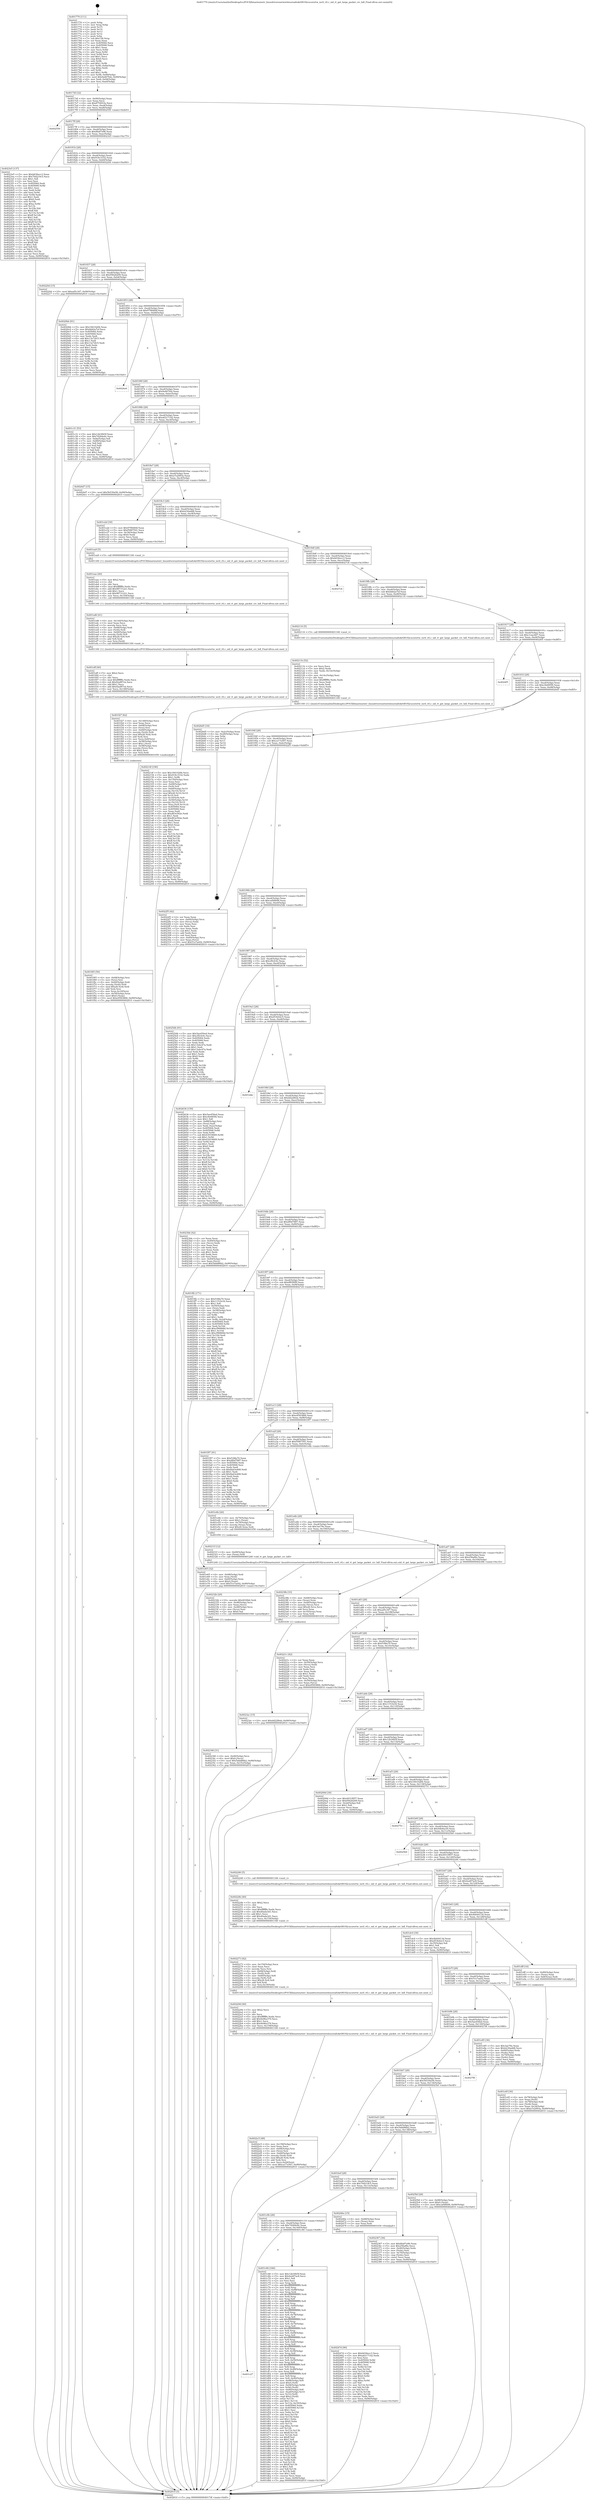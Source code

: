 digraph "0x401770" {
  label = "0x401770 (/mnt/c/Users/mathe/Desktop/tcc/POCII/binaries/extr_linuxdriversnetwirelessrealtekrtl8192cucorertw_ioctl_rtl.c_oid_rt_get_large_packet_crc_hdl_Final-ollvm.out::main(0))"
  labelloc = "t"
  node[shape=record]

  Entry [label="",width=0.3,height=0.3,shape=circle,fillcolor=black,style=filled]
  "0x4017df" [label="{
     0x4017df [32]\l
     | [instrs]\l
     &nbsp;&nbsp;0x4017df \<+6\>: mov -0x90(%rbp),%eax\l
     &nbsp;&nbsp;0x4017e5 \<+2\>: mov %eax,%ecx\l
     &nbsp;&nbsp;0x4017e7 \<+6\>: sub $0x875491fa,%ecx\l
     &nbsp;&nbsp;0x4017ed \<+6\>: mov %eax,-0xa4(%rbp)\l
     &nbsp;&nbsp;0x4017f3 \<+6\>: mov %ecx,-0xa8(%rbp)\l
     &nbsp;&nbsp;0x4017f9 \<+6\>: je 0000000000402550 \<main+0xde0\>\l
  }"]
  "0x402550" [label="{
     0x402550\l
  }", style=dashed]
  "0x4017ff" [label="{
     0x4017ff [28]\l
     | [instrs]\l
     &nbsp;&nbsp;0x4017ff \<+5\>: jmp 0000000000401804 \<main+0x94\>\l
     &nbsp;&nbsp;0x401804 \<+6\>: mov -0xa4(%rbp),%eax\l
     &nbsp;&nbsp;0x40180a \<+5\>: sub $0x8fa87a96,%eax\l
     &nbsp;&nbsp;0x40180f \<+6\>: mov %eax,-0xac(%rbp)\l
     &nbsp;&nbsp;0x401815 \<+6\>: je 00000000004023e5 \<main+0xc75\>\l
  }"]
  Exit [label="",width=0.3,height=0.3,shape=circle,fillcolor=black,style=filled,peripheries=2]
  "0x4023e5" [label="{
     0x4023e5 [137]\l
     | [instrs]\l
     &nbsp;&nbsp;0x4023e5 \<+5\>: mov $0xb636ecc3,%eax\l
     &nbsp;&nbsp;0x4023ea \<+5\>: mov $0x70d219c5,%ecx\l
     &nbsp;&nbsp;0x4023ef \<+2\>: mov $0x1,%dl\l
     &nbsp;&nbsp;0x4023f1 \<+2\>: xor %esi,%esi\l
     &nbsp;&nbsp;0x4023f3 \<+7\>: mov 0x405064,%edi\l
     &nbsp;&nbsp;0x4023fa \<+8\>: mov 0x405068,%r8d\l
     &nbsp;&nbsp;0x402402 \<+3\>: sub $0x1,%esi\l
     &nbsp;&nbsp;0x402405 \<+3\>: mov %edi,%r9d\l
     &nbsp;&nbsp;0x402408 \<+3\>: add %esi,%r9d\l
     &nbsp;&nbsp;0x40240b \<+4\>: imul %r9d,%edi\l
     &nbsp;&nbsp;0x40240f \<+3\>: and $0x1,%edi\l
     &nbsp;&nbsp;0x402412 \<+3\>: cmp $0x0,%edi\l
     &nbsp;&nbsp;0x402415 \<+4\>: sete %r10b\l
     &nbsp;&nbsp;0x402419 \<+4\>: cmp $0xa,%r8d\l
     &nbsp;&nbsp;0x40241d \<+4\>: setl %r11b\l
     &nbsp;&nbsp;0x402421 \<+3\>: mov %r10b,%bl\l
     &nbsp;&nbsp;0x402424 \<+3\>: xor $0xff,%bl\l
     &nbsp;&nbsp;0x402427 \<+3\>: mov %r11b,%r14b\l
     &nbsp;&nbsp;0x40242a \<+4\>: xor $0xff,%r14b\l
     &nbsp;&nbsp;0x40242e \<+3\>: xor $0x1,%dl\l
     &nbsp;&nbsp;0x402431 \<+3\>: mov %bl,%r15b\l
     &nbsp;&nbsp;0x402434 \<+4\>: and $0xff,%r15b\l
     &nbsp;&nbsp;0x402438 \<+3\>: and %dl,%r10b\l
     &nbsp;&nbsp;0x40243b \<+3\>: mov %r14b,%r12b\l
     &nbsp;&nbsp;0x40243e \<+4\>: and $0xff,%r12b\l
     &nbsp;&nbsp;0x402442 \<+3\>: and %dl,%r11b\l
     &nbsp;&nbsp;0x402445 \<+3\>: or %r10b,%r15b\l
     &nbsp;&nbsp;0x402448 \<+3\>: or %r11b,%r12b\l
     &nbsp;&nbsp;0x40244b \<+3\>: xor %r12b,%r15b\l
     &nbsp;&nbsp;0x40244e \<+3\>: or %r14b,%bl\l
     &nbsp;&nbsp;0x402451 \<+3\>: xor $0xff,%bl\l
     &nbsp;&nbsp;0x402454 \<+3\>: or $0x1,%dl\l
     &nbsp;&nbsp;0x402457 \<+2\>: and %dl,%bl\l
     &nbsp;&nbsp;0x402459 \<+3\>: or %bl,%r15b\l
     &nbsp;&nbsp;0x40245c \<+4\>: test $0x1,%r15b\l
     &nbsp;&nbsp;0x402460 \<+3\>: cmovne %ecx,%eax\l
     &nbsp;&nbsp;0x402463 \<+6\>: mov %eax,-0x90(%rbp)\l
     &nbsp;&nbsp;0x402469 \<+5\>: jmp 0000000000402810 \<main+0x10a0\>\l
  }"]
  "0x40181b" [label="{
     0x40181b [28]\l
     | [instrs]\l
     &nbsp;&nbsp;0x40181b \<+5\>: jmp 0000000000401820 \<main+0xb0\>\l
     &nbsp;&nbsp;0x401820 \<+6\>: mov -0xa4(%rbp),%eax\l
     &nbsp;&nbsp;0x401826 \<+5\>: sub $0x918c3332,%eax\l
     &nbsp;&nbsp;0x40182b \<+6\>: mov %eax,-0xb0(%rbp)\l
     &nbsp;&nbsp;0x401831 \<+6\>: je 000000000040220d \<main+0xa9d\>\l
  }"]
  "0x40247d" [label="{
     0x40247d [90]\l
     | [instrs]\l
     &nbsp;&nbsp;0x40247d \<+5\>: mov $0xb636ecc3,%ecx\l
     &nbsp;&nbsp;0x402482 \<+5\>: mov $0xa6217142,%edx\l
     &nbsp;&nbsp;0x402487 \<+2\>: xor %esi,%esi\l
     &nbsp;&nbsp;0x402489 \<+8\>: mov 0x405064,%r8d\l
     &nbsp;&nbsp;0x402491 \<+8\>: mov 0x405068,%r9d\l
     &nbsp;&nbsp;0x402499 \<+3\>: sub $0x1,%esi\l
     &nbsp;&nbsp;0x40249c \<+3\>: mov %r8d,%r10d\l
     &nbsp;&nbsp;0x40249f \<+3\>: add %esi,%r10d\l
     &nbsp;&nbsp;0x4024a2 \<+4\>: imul %r10d,%r8d\l
     &nbsp;&nbsp;0x4024a6 \<+4\>: and $0x1,%r8d\l
     &nbsp;&nbsp;0x4024aa \<+4\>: cmp $0x0,%r8d\l
     &nbsp;&nbsp;0x4024ae \<+4\>: sete %r11b\l
     &nbsp;&nbsp;0x4024b2 \<+4\>: cmp $0xa,%r9d\l
     &nbsp;&nbsp;0x4024b6 \<+3\>: setl %bl\l
     &nbsp;&nbsp;0x4024b9 \<+3\>: mov %r11b,%r14b\l
     &nbsp;&nbsp;0x4024bc \<+3\>: and %bl,%r14b\l
     &nbsp;&nbsp;0x4024bf \<+3\>: xor %bl,%r11b\l
     &nbsp;&nbsp;0x4024c2 \<+3\>: or %r11b,%r14b\l
     &nbsp;&nbsp;0x4024c5 \<+4\>: test $0x1,%r14b\l
     &nbsp;&nbsp;0x4024c9 \<+3\>: cmovne %edx,%ecx\l
     &nbsp;&nbsp;0x4024cc \<+6\>: mov %ecx,-0x90(%rbp)\l
     &nbsp;&nbsp;0x4024d2 \<+5\>: jmp 0000000000402810 \<main+0x10a0\>\l
  }"]
  "0x40220d" [label="{
     0x40220d [15]\l
     | [instrs]\l
     &nbsp;&nbsp;0x40220d \<+10\>: movl $0xad5c347,-0x90(%rbp)\l
     &nbsp;&nbsp;0x402217 \<+5\>: jmp 0000000000402810 \<main+0x10a0\>\l
  }"]
  "0x401837" [label="{
     0x401837 [28]\l
     | [instrs]\l
     &nbsp;&nbsp;0x401837 \<+5\>: jmp 000000000040183c \<main+0xcc\>\l
     &nbsp;&nbsp;0x40183c \<+6\>: mov -0xa4(%rbp),%eax\l
     &nbsp;&nbsp;0x401842 \<+5\>: sub $0x95626209,%eax\l
     &nbsp;&nbsp;0x401847 \<+6\>: mov %eax,-0xb4(%rbp)\l
     &nbsp;&nbsp;0x40184d \<+6\>: je 00000000004020bb \<main+0x94b\>\l
  }"]
  "0x4023ac" [label="{
     0x4023ac [15]\l
     | [instrs]\l
     &nbsp;&nbsp;0x4023ac \<+10\>: movl $0xdd22f6eb,-0x90(%rbp)\l
     &nbsp;&nbsp;0x4023b6 \<+5\>: jmp 0000000000402810 \<main+0x10a0\>\l
  }"]
  "0x4020bb" [label="{
     0x4020bb [91]\l
     | [instrs]\l
     &nbsp;&nbsp;0x4020bb \<+5\>: mov $0x18410284,%eax\l
     &nbsp;&nbsp;0x4020c0 \<+5\>: mov $0xbb62a7ef,%ecx\l
     &nbsp;&nbsp;0x4020c5 \<+7\>: mov 0x405064,%edx\l
     &nbsp;&nbsp;0x4020cc \<+7\>: mov 0x405068,%esi\l
     &nbsp;&nbsp;0x4020d3 \<+2\>: mov %edx,%edi\l
     &nbsp;&nbsp;0x4020d5 \<+6\>: add $0x13a72fc5,%edi\l
     &nbsp;&nbsp;0x4020db \<+3\>: sub $0x1,%edi\l
     &nbsp;&nbsp;0x4020de \<+6\>: sub $0x13a72fc5,%edi\l
     &nbsp;&nbsp;0x4020e4 \<+3\>: imul %edi,%edx\l
     &nbsp;&nbsp;0x4020e7 \<+3\>: and $0x1,%edx\l
     &nbsp;&nbsp;0x4020ea \<+3\>: cmp $0x0,%edx\l
     &nbsp;&nbsp;0x4020ed \<+4\>: sete %r8b\l
     &nbsp;&nbsp;0x4020f1 \<+3\>: cmp $0xa,%esi\l
     &nbsp;&nbsp;0x4020f4 \<+4\>: setl %r9b\l
     &nbsp;&nbsp;0x4020f8 \<+3\>: mov %r8b,%r10b\l
     &nbsp;&nbsp;0x4020fb \<+3\>: and %r9b,%r10b\l
     &nbsp;&nbsp;0x4020fe \<+3\>: xor %r9b,%r8b\l
     &nbsp;&nbsp;0x402101 \<+3\>: or %r8b,%r10b\l
     &nbsp;&nbsp;0x402104 \<+4\>: test $0x1,%r10b\l
     &nbsp;&nbsp;0x402108 \<+3\>: cmovne %ecx,%eax\l
     &nbsp;&nbsp;0x40210b \<+6\>: mov %eax,-0x90(%rbp)\l
     &nbsp;&nbsp;0x402111 \<+5\>: jmp 0000000000402810 \<main+0x10a0\>\l
  }"]
  "0x401853" [label="{
     0x401853 [28]\l
     | [instrs]\l
     &nbsp;&nbsp;0x401853 \<+5\>: jmp 0000000000401858 \<main+0xe8\>\l
     &nbsp;&nbsp;0x401858 \<+6\>: mov -0xa4(%rbp),%eax\l
     &nbsp;&nbsp;0x40185e \<+5\>: sub $0x9798484f,%eax\l
     &nbsp;&nbsp;0x401863 \<+6\>: mov %eax,-0xb8(%rbp)\l
     &nbsp;&nbsp;0x401869 \<+6\>: je 00000000004024e6 \<main+0xd76\>\l
  }"]
  "0x402348" [label="{
     0x402348 [31]\l
     | [instrs]\l
     &nbsp;&nbsp;0x402348 \<+4\>: mov -0x40(%rbp),%rcx\l
     &nbsp;&nbsp;0x40234c \<+6\>: movl $0x0,(%rcx)\l
     &nbsp;&nbsp;0x402352 \<+10\>: movl $0x5ddd86b2,-0x90(%rbp)\l
     &nbsp;&nbsp;0x40235c \<+6\>: mov %eax,-0x15c(%rbp)\l
     &nbsp;&nbsp;0x402362 \<+5\>: jmp 0000000000402810 \<main+0x10a0\>\l
  }"]
  "0x4024e6" [label="{
     0x4024e6\l
  }", style=dashed]
  "0x40186f" [label="{
     0x40186f [28]\l
     | [instrs]\l
     &nbsp;&nbsp;0x40186f \<+5\>: jmp 0000000000401874 \<main+0x104\>\l
     &nbsp;&nbsp;0x401874 \<+6\>: mov -0xa4(%rbp),%eax\l
     &nbsp;&nbsp;0x40187a \<+5\>: sub $0x9a467feb,%eax\l
     &nbsp;&nbsp;0x40187f \<+6\>: mov %eax,-0xbc(%rbp)\l
     &nbsp;&nbsp;0x401885 \<+6\>: je 0000000000401c31 \<main+0x4c1\>\l
  }"]
  "0x40232b" [label="{
     0x40232b [29]\l
     | [instrs]\l
     &nbsp;&nbsp;0x40232b \<+10\>: movabs $0x4030b6,%rdi\l
     &nbsp;&nbsp;0x402335 \<+4\>: mov -0x48(%rbp),%rcx\l
     &nbsp;&nbsp;0x402339 \<+2\>: mov %eax,(%rcx)\l
     &nbsp;&nbsp;0x40233b \<+4\>: mov -0x48(%rbp),%rcx\l
     &nbsp;&nbsp;0x40233f \<+2\>: mov (%rcx),%esi\l
     &nbsp;&nbsp;0x402341 \<+2\>: mov $0x0,%al\l
     &nbsp;&nbsp;0x402343 \<+5\>: call 0000000000401040 \<printf@plt\>\l
     | [calls]\l
     &nbsp;&nbsp;0x401040 \{1\} (unknown)\l
  }"]
  "0x401c31" [label="{
     0x401c31 [53]\l
     | [instrs]\l
     &nbsp;&nbsp;0x401c31 \<+5\>: mov $0x12b30b5f,%eax\l
     &nbsp;&nbsp;0x401c36 \<+5\>: mov $0x74284e9c,%ecx\l
     &nbsp;&nbsp;0x401c3b \<+6\>: mov -0x8a(%rbp),%dl\l
     &nbsp;&nbsp;0x401c41 \<+7\>: mov -0x89(%rbp),%sil\l
     &nbsp;&nbsp;0x401c48 \<+3\>: mov %dl,%dil\l
     &nbsp;&nbsp;0x401c4b \<+3\>: and %sil,%dil\l
     &nbsp;&nbsp;0x401c4e \<+3\>: xor %sil,%dl\l
     &nbsp;&nbsp;0x401c51 \<+3\>: or %dl,%dil\l
     &nbsp;&nbsp;0x401c54 \<+4\>: test $0x1,%dil\l
     &nbsp;&nbsp;0x401c58 \<+3\>: cmovne %ecx,%eax\l
     &nbsp;&nbsp;0x401c5b \<+6\>: mov %eax,-0x90(%rbp)\l
     &nbsp;&nbsp;0x401c61 \<+5\>: jmp 0000000000402810 \<main+0x10a0\>\l
  }"]
  "0x40188b" [label="{
     0x40188b [28]\l
     | [instrs]\l
     &nbsp;&nbsp;0x40188b \<+5\>: jmp 0000000000401890 \<main+0x120\>\l
     &nbsp;&nbsp;0x401890 \<+6\>: mov -0xa4(%rbp),%eax\l
     &nbsp;&nbsp;0x401896 \<+5\>: sub $0xa6217142,%eax\l
     &nbsp;&nbsp;0x40189b \<+6\>: mov %eax,-0xc0(%rbp)\l
     &nbsp;&nbsp;0x4018a1 \<+6\>: je 00000000004024d7 \<main+0xd67\>\l
  }"]
  "0x402810" [label="{
     0x402810 [5]\l
     | [instrs]\l
     &nbsp;&nbsp;0x402810 \<+5\>: jmp 00000000004017df \<main+0x6f\>\l
  }"]
  "0x401770" [label="{
     0x401770 [111]\l
     | [instrs]\l
     &nbsp;&nbsp;0x401770 \<+1\>: push %rbp\l
     &nbsp;&nbsp;0x401771 \<+3\>: mov %rsp,%rbp\l
     &nbsp;&nbsp;0x401774 \<+2\>: push %r15\l
     &nbsp;&nbsp;0x401776 \<+2\>: push %r14\l
     &nbsp;&nbsp;0x401778 \<+2\>: push %r13\l
     &nbsp;&nbsp;0x40177a \<+2\>: push %r12\l
     &nbsp;&nbsp;0x40177c \<+1\>: push %rbx\l
     &nbsp;&nbsp;0x40177d \<+7\>: sub $0x158,%rsp\l
     &nbsp;&nbsp;0x401784 \<+2\>: xor %eax,%eax\l
     &nbsp;&nbsp;0x401786 \<+7\>: mov 0x405064,%ecx\l
     &nbsp;&nbsp;0x40178d \<+7\>: mov 0x405068,%edx\l
     &nbsp;&nbsp;0x401794 \<+3\>: sub $0x1,%eax\l
     &nbsp;&nbsp;0x401797 \<+3\>: mov %ecx,%r8d\l
     &nbsp;&nbsp;0x40179a \<+3\>: add %eax,%r8d\l
     &nbsp;&nbsp;0x40179d \<+4\>: imul %r8d,%ecx\l
     &nbsp;&nbsp;0x4017a1 \<+3\>: and $0x1,%ecx\l
     &nbsp;&nbsp;0x4017a4 \<+3\>: cmp $0x0,%ecx\l
     &nbsp;&nbsp;0x4017a7 \<+4\>: sete %r9b\l
     &nbsp;&nbsp;0x4017ab \<+4\>: and $0x1,%r9b\l
     &nbsp;&nbsp;0x4017af \<+7\>: mov %r9b,-0x8a(%rbp)\l
     &nbsp;&nbsp;0x4017b6 \<+3\>: cmp $0xa,%edx\l
     &nbsp;&nbsp;0x4017b9 \<+4\>: setl %r9b\l
     &nbsp;&nbsp;0x4017bd \<+4\>: and $0x1,%r9b\l
     &nbsp;&nbsp;0x4017c1 \<+7\>: mov %r9b,-0x89(%rbp)\l
     &nbsp;&nbsp;0x4017c8 \<+10\>: movl $0x9a467feb,-0x90(%rbp)\l
     &nbsp;&nbsp;0x4017d2 \<+6\>: mov %edi,-0x94(%rbp)\l
     &nbsp;&nbsp;0x4017d8 \<+7\>: mov %rsi,-0xa0(%rbp)\l
  }"]
  "0x4022c5" [label="{
     0x4022c5 [48]\l
     | [instrs]\l
     &nbsp;&nbsp;0x4022c5 \<+6\>: mov -0x158(%rbp),%ecx\l
     &nbsp;&nbsp;0x4022cb \<+3\>: imul %eax,%ecx\l
     &nbsp;&nbsp;0x4022ce \<+4\>: mov -0x68(%rbp),%rsi\l
     &nbsp;&nbsp;0x4022d2 \<+3\>: mov (%rsi),%rsi\l
     &nbsp;&nbsp;0x4022d5 \<+4\>: mov -0x60(%rbp),%rdi\l
     &nbsp;&nbsp;0x4022d9 \<+3\>: movslq (%rdi),%rdi\l
     &nbsp;&nbsp;0x4022dc \<+4\>: imul $0x28,%rdi,%rdi\l
     &nbsp;&nbsp;0x4022e0 \<+3\>: add %rdi,%rsi\l
     &nbsp;&nbsp;0x4022e3 \<+3\>: mov %ecx,0x20(%rsi)\l
     &nbsp;&nbsp;0x4022e6 \<+10\>: movl $0xca17a507,-0x90(%rbp)\l
     &nbsp;&nbsp;0x4022f0 \<+5\>: jmp 0000000000402810 \<main+0x10a0\>\l
  }"]
  "0x4024d7" [label="{
     0x4024d7 [15]\l
     | [instrs]\l
     &nbsp;&nbsp;0x4024d7 \<+10\>: movl $0x5b530a56,-0x90(%rbp)\l
     &nbsp;&nbsp;0x4024e1 \<+5\>: jmp 0000000000402810 \<main+0x10a0\>\l
  }"]
  "0x4018a7" [label="{
     0x4018a7 [28]\l
     | [instrs]\l
     &nbsp;&nbsp;0x4018a7 \<+5\>: jmp 00000000004018ac \<main+0x13c\>\l
     &nbsp;&nbsp;0x4018ac \<+6\>: mov -0xa4(%rbp),%eax\l
     &nbsp;&nbsp;0x4018b2 \<+5\>: sub $0xa7e2993a,%eax\l
     &nbsp;&nbsp;0x4018b7 \<+6\>: mov %eax,-0xc4(%rbp)\l
     &nbsp;&nbsp;0x4018bd \<+6\>: je 0000000000401e2d \<main+0x6bd\>\l
  }"]
  "0x40229d" [label="{
     0x40229d [40]\l
     | [instrs]\l
     &nbsp;&nbsp;0x40229d \<+5\>: mov $0x2,%ecx\l
     &nbsp;&nbsp;0x4022a2 \<+1\>: cltd\l
     &nbsp;&nbsp;0x4022a3 \<+2\>: idiv %ecx\l
     &nbsp;&nbsp;0x4022a5 \<+6\>: imul $0xfffffffe,%edx,%ecx\l
     &nbsp;&nbsp;0x4022ab \<+6\>: add $0x9e96a379,%ecx\l
     &nbsp;&nbsp;0x4022b1 \<+3\>: add $0x1,%ecx\l
     &nbsp;&nbsp;0x4022b4 \<+6\>: sub $0x9e96a379,%ecx\l
     &nbsp;&nbsp;0x4022ba \<+6\>: mov %ecx,-0x158(%rbp)\l
     &nbsp;&nbsp;0x4022c0 \<+5\>: call 0000000000401160 \<next_i\>\l
     | [calls]\l
     &nbsp;&nbsp;0x401160 \{1\} (/mnt/c/Users/mathe/Desktop/tcc/POCII/binaries/extr_linuxdriversnetwirelessrealtekrtl8192cucorertw_ioctl_rtl.c_oid_rt_get_large_packet_crc_hdl_Final-ollvm.out::next_i)\l
  }"]
  "0x401e2d" [label="{
     0x401e2d [30]\l
     | [instrs]\l
     &nbsp;&nbsp;0x401e2d \<+5\>: mov $0x9798484f,%eax\l
     &nbsp;&nbsp;0x401e32 \<+5\>: mov $0xf5987591,%ecx\l
     &nbsp;&nbsp;0x401e37 \<+3\>: mov -0x34(%rbp),%edx\l
     &nbsp;&nbsp;0x401e3a \<+3\>: cmp $0x0,%edx\l
     &nbsp;&nbsp;0x401e3d \<+3\>: cmove %ecx,%eax\l
     &nbsp;&nbsp;0x401e40 \<+6\>: mov %eax,-0x90(%rbp)\l
     &nbsp;&nbsp;0x401e46 \<+5\>: jmp 0000000000402810 \<main+0x10a0\>\l
  }"]
  "0x4018c3" [label="{
     0x4018c3 [28]\l
     | [instrs]\l
     &nbsp;&nbsp;0x4018c3 \<+5\>: jmp 00000000004018c8 \<main+0x158\>\l
     &nbsp;&nbsp;0x4018c8 \<+6\>: mov -0xa4(%rbp),%eax\l
     &nbsp;&nbsp;0x4018ce \<+5\>: sub $0xb230add8,%eax\l
     &nbsp;&nbsp;0x4018d3 \<+6\>: mov %eax,-0xc8(%rbp)\l
     &nbsp;&nbsp;0x4018d9 \<+6\>: je 0000000000401ea9 \<main+0x739\>\l
  }"]
  "0x402273" [label="{
     0x402273 [42]\l
     | [instrs]\l
     &nbsp;&nbsp;0x402273 \<+6\>: mov -0x154(%rbp),%ecx\l
     &nbsp;&nbsp;0x402279 \<+3\>: imul %eax,%ecx\l
     &nbsp;&nbsp;0x40227c \<+3\>: movslq %ecx,%rsi\l
     &nbsp;&nbsp;0x40227f \<+4\>: mov -0x68(%rbp),%rdi\l
     &nbsp;&nbsp;0x402283 \<+3\>: mov (%rdi),%rdi\l
     &nbsp;&nbsp;0x402286 \<+4\>: mov -0x60(%rbp),%r8\l
     &nbsp;&nbsp;0x40228a \<+3\>: movslq (%r8),%r8\l
     &nbsp;&nbsp;0x40228d \<+4\>: imul $0x28,%r8,%r8\l
     &nbsp;&nbsp;0x402291 \<+3\>: add %r8,%rdi\l
     &nbsp;&nbsp;0x402294 \<+4\>: mov %rsi,0x18(%rdi)\l
     &nbsp;&nbsp;0x402298 \<+5\>: call 0000000000401160 \<next_i\>\l
     | [calls]\l
     &nbsp;&nbsp;0x401160 \{1\} (/mnt/c/Users/mathe/Desktop/tcc/POCII/binaries/extr_linuxdriversnetwirelessrealtekrtl8192cucorertw_ioctl_rtl.c_oid_rt_get_large_packet_crc_hdl_Final-ollvm.out::next_i)\l
  }"]
  "0x401ea9" [label="{
     0x401ea9 [5]\l
     | [instrs]\l
     &nbsp;&nbsp;0x401ea9 \<+5\>: call 0000000000401160 \<next_i\>\l
     | [calls]\l
     &nbsp;&nbsp;0x401160 \{1\} (/mnt/c/Users/mathe/Desktop/tcc/POCII/binaries/extr_linuxdriversnetwirelessrealtekrtl8192cucorertw_ioctl_rtl.c_oid_rt_get_large_packet_crc_hdl_Final-ollvm.out::next_i)\l
  }"]
  "0x4018df" [label="{
     0x4018df [28]\l
     | [instrs]\l
     &nbsp;&nbsp;0x4018df \<+5\>: jmp 00000000004018e4 \<main+0x174\>\l
     &nbsp;&nbsp;0x4018e4 \<+6\>: mov -0xa4(%rbp),%eax\l
     &nbsp;&nbsp;0x4018ea \<+5\>: sub $0xb636ecc3,%eax\l
     &nbsp;&nbsp;0x4018ef \<+6\>: mov %eax,-0xcc(%rbp)\l
     &nbsp;&nbsp;0x4018f5 \<+6\>: je 00000000004027c6 \<main+0x1056\>\l
  }"]
  "0x40224b" [label="{
     0x40224b [40]\l
     | [instrs]\l
     &nbsp;&nbsp;0x40224b \<+5\>: mov $0x2,%ecx\l
     &nbsp;&nbsp;0x402250 \<+1\>: cltd\l
     &nbsp;&nbsp;0x402251 \<+2\>: idiv %ecx\l
     &nbsp;&nbsp;0x402253 \<+6\>: imul $0xfffffffe,%edx,%ecx\l
     &nbsp;&nbsp;0x402259 \<+6\>: sub $0x40ada3d1,%ecx\l
     &nbsp;&nbsp;0x40225f \<+3\>: add $0x1,%ecx\l
     &nbsp;&nbsp;0x402262 \<+6\>: add $0x40ada3d1,%ecx\l
     &nbsp;&nbsp;0x402268 \<+6\>: mov %ecx,-0x154(%rbp)\l
     &nbsp;&nbsp;0x40226e \<+5\>: call 0000000000401160 \<next_i\>\l
     | [calls]\l
     &nbsp;&nbsp;0x401160 \{1\} (/mnt/c/Users/mathe/Desktop/tcc/POCII/binaries/extr_linuxdriversnetwirelessrealtekrtl8192cucorertw_ioctl_rtl.c_oid_rt_get_large_packet_crc_hdl_Final-ollvm.out::next_i)\l
  }"]
  "0x4027c6" [label="{
     0x4027c6\l
  }", style=dashed]
  "0x4018fb" [label="{
     0x4018fb [28]\l
     | [instrs]\l
     &nbsp;&nbsp;0x4018fb \<+5\>: jmp 0000000000401900 \<main+0x190\>\l
     &nbsp;&nbsp;0x401900 \<+6\>: mov -0xa4(%rbp),%eax\l
     &nbsp;&nbsp;0x401906 \<+5\>: sub $0xbb62a7ef,%eax\l
     &nbsp;&nbsp;0x40190b \<+6\>: mov %eax,-0xd0(%rbp)\l
     &nbsp;&nbsp;0x401911 \<+6\>: je 0000000000402116 \<main+0x9a6\>\l
  }"]
  "0x40214f" [label="{
     0x40214f [190]\l
     | [instrs]\l
     &nbsp;&nbsp;0x40214f \<+5\>: mov $0x18410284,%ecx\l
     &nbsp;&nbsp;0x402154 \<+5\>: mov $0x918c3332,%edx\l
     &nbsp;&nbsp;0x402159 \<+3\>: mov $0x1,%r8b\l
     &nbsp;&nbsp;0x40215c \<+6\>: mov -0x150(%rbp),%esi\l
     &nbsp;&nbsp;0x402162 \<+3\>: imul %eax,%esi\l
     &nbsp;&nbsp;0x402165 \<+4\>: mov -0x68(%rbp),%r9\l
     &nbsp;&nbsp;0x402169 \<+3\>: mov (%r9),%r9\l
     &nbsp;&nbsp;0x40216c \<+4\>: mov -0x60(%rbp),%r10\l
     &nbsp;&nbsp;0x402170 \<+3\>: movslq (%r10),%r10\l
     &nbsp;&nbsp;0x402173 \<+4\>: imul $0x28,%r10,%r10\l
     &nbsp;&nbsp;0x402177 \<+3\>: add %r10,%r9\l
     &nbsp;&nbsp;0x40217a \<+4\>: mov 0x10(%r9),%r9\l
     &nbsp;&nbsp;0x40217e \<+4\>: mov -0x50(%rbp),%r10\l
     &nbsp;&nbsp;0x402182 \<+3\>: movslq (%r10),%r10\l
     &nbsp;&nbsp;0x402185 \<+4\>: mov %esi,(%r9,%r10,4)\l
     &nbsp;&nbsp;0x402189 \<+7\>: mov 0x405064,%eax\l
     &nbsp;&nbsp;0x402190 \<+7\>: mov 0x405068,%esi\l
     &nbsp;&nbsp;0x402197 \<+2\>: mov %eax,%edi\l
     &nbsp;&nbsp;0x402199 \<+6\>: sub $0xd83e562e,%edi\l
     &nbsp;&nbsp;0x40219f \<+3\>: sub $0x1,%edi\l
     &nbsp;&nbsp;0x4021a2 \<+6\>: add $0xd83e562e,%edi\l
     &nbsp;&nbsp;0x4021a8 \<+3\>: imul %edi,%eax\l
     &nbsp;&nbsp;0x4021ab \<+3\>: and $0x1,%eax\l
     &nbsp;&nbsp;0x4021ae \<+3\>: cmp $0x0,%eax\l
     &nbsp;&nbsp;0x4021b1 \<+4\>: sete %r11b\l
     &nbsp;&nbsp;0x4021b5 \<+3\>: cmp $0xa,%esi\l
     &nbsp;&nbsp;0x4021b8 \<+3\>: setl %bl\l
     &nbsp;&nbsp;0x4021bb \<+3\>: mov %r11b,%r14b\l
     &nbsp;&nbsp;0x4021be \<+4\>: xor $0xff,%r14b\l
     &nbsp;&nbsp;0x4021c2 \<+3\>: mov %bl,%r15b\l
     &nbsp;&nbsp;0x4021c5 \<+4\>: xor $0xff,%r15b\l
     &nbsp;&nbsp;0x4021c9 \<+4\>: xor $0x0,%r8b\l
     &nbsp;&nbsp;0x4021cd \<+3\>: mov %r14b,%r12b\l
     &nbsp;&nbsp;0x4021d0 \<+4\>: and $0x0,%r12b\l
     &nbsp;&nbsp;0x4021d4 \<+3\>: and %r8b,%r11b\l
     &nbsp;&nbsp;0x4021d7 \<+3\>: mov %r15b,%r13b\l
     &nbsp;&nbsp;0x4021da \<+4\>: and $0x0,%r13b\l
     &nbsp;&nbsp;0x4021de \<+3\>: and %r8b,%bl\l
     &nbsp;&nbsp;0x4021e1 \<+3\>: or %r11b,%r12b\l
     &nbsp;&nbsp;0x4021e4 \<+3\>: or %bl,%r13b\l
     &nbsp;&nbsp;0x4021e7 \<+3\>: xor %r13b,%r12b\l
     &nbsp;&nbsp;0x4021ea \<+3\>: or %r15b,%r14b\l
     &nbsp;&nbsp;0x4021ed \<+4\>: xor $0xff,%r14b\l
     &nbsp;&nbsp;0x4021f1 \<+4\>: or $0x0,%r8b\l
     &nbsp;&nbsp;0x4021f5 \<+3\>: and %r8b,%r14b\l
     &nbsp;&nbsp;0x4021f8 \<+3\>: or %r14b,%r12b\l
     &nbsp;&nbsp;0x4021fb \<+4\>: test $0x1,%r12b\l
     &nbsp;&nbsp;0x4021ff \<+3\>: cmovne %edx,%ecx\l
     &nbsp;&nbsp;0x402202 \<+6\>: mov %ecx,-0x90(%rbp)\l
     &nbsp;&nbsp;0x402208 \<+5\>: jmp 0000000000402810 \<main+0x10a0\>\l
  }"]
  "0x402116" [label="{
     0x402116 [5]\l
     | [instrs]\l
     &nbsp;&nbsp;0x402116 \<+5\>: call 0000000000401160 \<next_i\>\l
     | [calls]\l
     &nbsp;&nbsp;0x401160 \{1\} (/mnt/c/Users/mathe/Desktop/tcc/POCII/binaries/extr_linuxdriversnetwirelessrealtekrtl8192cucorertw_ioctl_rtl.c_oid_rt_get_large_packet_crc_hdl_Final-ollvm.out::next_i)\l
  }"]
  "0x401917" [label="{
     0x401917 [28]\l
     | [instrs]\l
     &nbsp;&nbsp;0x401917 \<+5\>: jmp 000000000040191c \<main+0x1ac\>\l
     &nbsp;&nbsp;0x40191c \<+6\>: mov -0xa4(%rbp),%eax\l
     &nbsp;&nbsp;0x401922 \<+5\>: sub $0xc1aacb67,%eax\l
     &nbsp;&nbsp;0x401927 \<+6\>: mov %eax,-0xd4(%rbp)\l
     &nbsp;&nbsp;0x40192d \<+6\>: je 00000000004024f5 \<main+0xd85\>\l
  }"]
  "0x40211b" [label="{
     0x40211b [52]\l
     | [instrs]\l
     &nbsp;&nbsp;0x40211b \<+2\>: xor %ecx,%ecx\l
     &nbsp;&nbsp;0x40211d \<+5\>: mov $0x2,%edx\l
     &nbsp;&nbsp;0x402122 \<+6\>: mov %edx,-0x14c(%rbp)\l
     &nbsp;&nbsp;0x402128 \<+1\>: cltd\l
     &nbsp;&nbsp;0x402129 \<+6\>: mov -0x14c(%rbp),%esi\l
     &nbsp;&nbsp;0x40212f \<+2\>: idiv %esi\l
     &nbsp;&nbsp;0x402131 \<+6\>: imul $0xfffffffe,%edx,%edx\l
     &nbsp;&nbsp;0x402137 \<+2\>: mov %ecx,%edi\l
     &nbsp;&nbsp;0x402139 \<+2\>: sub %edx,%edi\l
     &nbsp;&nbsp;0x40213b \<+2\>: mov %ecx,%edx\l
     &nbsp;&nbsp;0x40213d \<+3\>: sub $0x1,%edx\l
     &nbsp;&nbsp;0x402140 \<+2\>: add %edx,%edi\l
     &nbsp;&nbsp;0x402142 \<+2\>: sub %edi,%ecx\l
     &nbsp;&nbsp;0x402144 \<+6\>: mov %ecx,-0x150(%rbp)\l
     &nbsp;&nbsp;0x40214a \<+5\>: call 0000000000401160 \<next_i\>\l
     | [calls]\l
     &nbsp;&nbsp;0x401160 \{1\} (/mnt/c/Users/mathe/Desktop/tcc/POCII/binaries/extr_linuxdriversnetwirelessrealtekrtl8192cucorertw_ioctl_rtl.c_oid_rt_get_large_packet_crc_hdl_Final-ollvm.out::next_i)\l
  }"]
  "0x4024f5" [label="{
     0x4024f5\l
  }", style=dashed]
  "0x401933" [label="{
     0x401933 [28]\l
     | [instrs]\l
     &nbsp;&nbsp;0x401933 \<+5\>: jmp 0000000000401938 \<main+0x1c8\>\l
     &nbsp;&nbsp;0x401938 \<+6\>: mov -0xa4(%rbp),%eax\l
     &nbsp;&nbsp;0x40193e \<+5\>: sub $0xc9e685f4,%eax\l
     &nbsp;&nbsp;0x401943 \<+6\>: mov %eax,-0xd8(%rbp)\l
     &nbsp;&nbsp;0x401949 \<+6\>: je 00000000004026d5 \<main+0xf65\>\l
  }"]
  "0x401f65" [label="{
     0x401f65 [50]\l
     | [instrs]\l
     &nbsp;&nbsp;0x401f65 \<+4\>: mov -0x68(%rbp),%rsi\l
     &nbsp;&nbsp;0x401f69 \<+3\>: mov (%rsi),%rsi\l
     &nbsp;&nbsp;0x401f6c \<+4\>: mov -0x60(%rbp),%rdi\l
     &nbsp;&nbsp;0x401f70 \<+3\>: movslq (%rdi),%rdi\l
     &nbsp;&nbsp;0x401f73 \<+4\>: imul $0x28,%rdi,%rdi\l
     &nbsp;&nbsp;0x401f77 \<+3\>: add %rdi,%rsi\l
     &nbsp;&nbsp;0x401f7a \<+4\>: mov %rax,0x10(%rsi)\l
     &nbsp;&nbsp;0x401f7e \<+4\>: mov -0x50(%rbp),%rax\l
     &nbsp;&nbsp;0x401f82 \<+6\>: movl $0x0,(%rax)\l
     &nbsp;&nbsp;0x401f88 \<+10\>: movl $0xe9583866,-0x90(%rbp)\l
     &nbsp;&nbsp;0x401f92 \<+5\>: jmp 0000000000402810 \<main+0x10a0\>\l
  }"]
  "0x4026d5" [label="{
     0x4026d5 [18]\l
     | [instrs]\l
     &nbsp;&nbsp;0x4026d5 \<+3\>: mov -0x2c(%rbp),%eax\l
     &nbsp;&nbsp;0x4026d8 \<+4\>: lea -0x28(%rbp),%rsp\l
     &nbsp;&nbsp;0x4026dc \<+1\>: pop %rbx\l
     &nbsp;&nbsp;0x4026dd \<+2\>: pop %r12\l
     &nbsp;&nbsp;0x4026df \<+2\>: pop %r13\l
     &nbsp;&nbsp;0x4026e1 \<+2\>: pop %r14\l
     &nbsp;&nbsp;0x4026e3 \<+2\>: pop %r15\l
     &nbsp;&nbsp;0x4026e5 \<+1\>: pop %rbp\l
     &nbsp;&nbsp;0x4026e6 \<+1\>: ret\l
  }"]
  "0x40194f" [label="{
     0x40194f [28]\l
     | [instrs]\l
     &nbsp;&nbsp;0x40194f \<+5\>: jmp 0000000000401954 \<main+0x1e4\>\l
     &nbsp;&nbsp;0x401954 \<+6\>: mov -0xa4(%rbp),%eax\l
     &nbsp;&nbsp;0x40195a \<+5\>: sub $0xca17a507,%eax\l
     &nbsp;&nbsp;0x40195f \<+6\>: mov %eax,-0xdc(%rbp)\l
     &nbsp;&nbsp;0x401965 \<+6\>: je 00000000004022f5 \<main+0xb85\>\l
  }"]
  "0x401f27" [label="{
     0x401f27 [62]\l
     | [instrs]\l
     &nbsp;&nbsp;0x401f27 \<+6\>: mov -0x148(%rbp),%ecx\l
     &nbsp;&nbsp;0x401f2d \<+3\>: imul %eax,%ecx\l
     &nbsp;&nbsp;0x401f30 \<+4\>: mov -0x68(%rbp),%rsi\l
     &nbsp;&nbsp;0x401f34 \<+3\>: mov (%rsi),%rsi\l
     &nbsp;&nbsp;0x401f37 \<+4\>: mov -0x60(%rbp),%rdi\l
     &nbsp;&nbsp;0x401f3b \<+3\>: movslq (%rdi),%rdi\l
     &nbsp;&nbsp;0x401f3e \<+4\>: imul $0x28,%rdi,%rdi\l
     &nbsp;&nbsp;0x401f42 \<+3\>: add %rdi,%rsi\l
     &nbsp;&nbsp;0x401f45 \<+3\>: mov %ecx,0x8(%rsi)\l
     &nbsp;&nbsp;0x401f48 \<+4\>: mov -0x58(%rbp),%rsi\l
     &nbsp;&nbsp;0x401f4c \<+6\>: movl $0x1,(%rsi)\l
     &nbsp;&nbsp;0x401f52 \<+4\>: mov -0x58(%rbp),%rsi\l
     &nbsp;&nbsp;0x401f56 \<+3\>: movslq (%rsi),%rsi\l
     &nbsp;&nbsp;0x401f59 \<+4\>: shl $0x2,%rsi\l
     &nbsp;&nbsp;0x401f5d \<+3\>: mov %rsi,%rdi\l
     &nbsp;&nbsp;0x401f60 \<+5\>: call 0000000000401050 \<malloc@plt\>\l
     | [calls]\l
     &nbsp;&nbsp;0x401050 \{1\} (unknown)\l
  }"]
  "0x4022f5" [label="{
     0x4022f5 [42]\l
     | [instrs]\l
     &nbsp;&nbsp;0x4022f5 \<+2\>: xor %eax,%eax\l
     &nbsp;&nbsp;0x4022f7 \<+4\>: mov -0x60(%rbp),%rcx\l
     &nbsp;&nbsp;0x4022fb \<+2\>: mov (%rcx),%edx\l
     &nbsp;&nbsp;0x4022fd \<+2\>: mov %eax,%esi\l
     &nbsp;&nbsp;0x4022ff \<+2\>: sub %edx,%esi\l
     &nbsp;&nbsp;0x402301 \<+2\>: mov %eax,%edx\l
     &nbsp;&nbsp;0x402303 \<+3\>: sub $0x1,%edx\l
     &nbsp;&nbsp;0x402306 \<+2\>: add %edx,%esi\l
     &nbsp;&nbsp;0x402308 \<+2\>: sub %esi,%eax\l
     &nbsp;&nbsp;0x40230a \<+4\>: mov -0x60(%rbp),%rcx\l
     &nbsp;&nbsp;0x40230e \<+2\>: mov %eax,(%rcx)\l
     &nbsp;&nbsp;0x402310 \<+10\>: movl $0x51e7ae02,-0x90(%rbp)\l
     &nbsp;&nbsp;0x40231a \<+5\>: jmp 0000000000402810 \<main+0x10a0\>\l
  }"]
  "0x40196b" [label="{
     0x40196b [28]\l
     | [instrs]\l
     &nbsp;&nbsp;0x40196b \<+5\>: jmp 0000000000401970 \<main+0x200\>\l
     &nbsp;&nbsp;0x401970 \<+6\>: mov -0xa4(%rbp),%eax\l
     &nbsp;&nbsp;0x401976 \<+5\>: sub $0xcaf48b08,%eax\l
     &nbsp;&nbsp;0x40197b \<+6\>: mov %eax,-0xe0(%rbp)\l
     &nbsp;&nbsp;0x401981 \<+6\>: je 00000000004025db \<main+0xe6b\>\l
  }"]
  "0x401eff" [label="{
     0x401eff [40]\l
     | [instrs]\l
     &nbsp;&nbsp;0x401eff \<+5\>: mov $0x2,%ecx\l
     &nbsp;&nbsp;0x401f04 \<+1\>: cltd\l
     &nbsp;&nbsp;0x401f05 \<+2\>: idiv %ecx\l
     &nbsp;&nbsp;0x401f07 \<+6\>: imul $0xfffffffe,%edx,%ecx\l
     &nbsp;&nbsp;0x401f0d \<+6\>: sub $0x92af87cb,%ecx\l
     &nbsp;&nbsp;0x401f13 \<+3\>: add $0x1,%ecx\l
     &nbsp;&nbsp;0x401f16 \<+6\>: add $0x92af87cb,%ecx\l
     &nbsp;&nbsp;0x401f1c \<+6\>: mov %ecx,-0x148(%rbp)\l
     &nbsp;&nbsp;0x401f22 \<+5\>: call 0000000000401160 \<next_i\>\l
     | [calls]\l
     &nbsp;&nbsp;0x401160 \{1\} (/mnt/c/Users/mathe/Desktop/tcc/POCII/binaries/extr_linuxdriversnetwirelessrealtekrtl8192cucorertw_ioctl_rtl.c_oid_rt_get_large_packet_crc_hdl_Final-ollvm.out::next_i)\l
  }"]
  "0x4025db" [label="{
     0x4025db [91]\l
     | [instrs]\l
     &nbsp;&nbsp;0x4025db \<+5\>: mov $0x5ae450ed,%eax\l
     &nbsp;&nbsp;0x4025e0 \<+5\>: mov $0xcf0cfc0c,%ecx\l
     &nbsp;&nbsp;0x4025e5 \<+7\>: mov 0x405064,%edx\l
     &nbsp;&nbsp;0x4025ec \<+7\>: mov 0x405068,%esi\l
     &nbsp;&nbsp;0x4025f3 \<+2\>: mov %edx,%edi\l
     &nbsp;&nbsp;0x4025f5 \<+6\>: sub $0x13ebc47a,%edi\l
     &nbsp;&nbsp;0x4025fb \<+3\>: sub $0x1,%edi\l
     &nbsp;&nbsp;0x4025fe \<+6\>: add $0x13ebc47a,%edi\l
     &nbsp;&nbsp;0x402604 \<+3\>: imul %edi,%edx\l
     &nbsp;&nbsp;0x402607 \<+3\>: and $0x1,%edx\l
     &nbsp;&nbsp;0x40260a \<+3\>: cmp $0x0,%edx\l
     &nbsp;&nbsp;0x40260d \<+4\>: sete %r8b\l
     &nbsp;&nbsp;0x402611 \<+3\>: cmp $0xa,%esi\l
     &nbsp;&nbsp;0x402614 \<+4\>: setl %r9b\l
     &nbsp;&nbsp;0x402618 \<+3\>: mov %r8b,%r10b\l
     &nbsp;&nbsp;0x40261b \<+3\>: and %r9b,%r10b\l
     &nbsp;&nbsp;0x40261e \<+3\>: xor %r9b,%r8b\l
     &nbsp;&nbsp;0x402621 \<+3\>: or %r8b,%r10b\l
     &nbsp;&nbsp;0x402624 \<+4\>: test $0x1,%r10b\l
     &nbsp;&nbsp;0x402628 \<+3\>: cmovne %ecx,%eax\l
     &nbsp;&nbsp;0x40262b \<+6\>: mov %eax,-0x90(%rbp)\l
     &nbsp;&nbsp;0x402631 \<+5\>: jmp 0000000000402810 \<main+0x10a0\>\l
  }"]
  "0x401987" [label="{
     0x401987 [28]\l
     | [instrs]\l
     &nbsp;&nbsp;0x401987 \<+5\>: jmp 000000000040198c \<main+0x21c\>\l
     &nbsp;&nbsp;0x40198c \<+6\>: mov -0xa4(%rbp),%eax\l
     &nbsp;&nbsp;0x401992 \<+5\>: sub $0xcf0cfc0c,%eax\l
     &nbsp;&nbsp;0x401997 \<+6\>: mov %eax,-0xe4(%rbp)\l
     &nbsp;&nbsp;0x40199d \<+6\>: je 0000000000402636 \<main+0xec6\>\l
  }"]
  "0x401ed6" [label="{
     0x401ed6 [41]\l
     | [instrs]\l
     &nbsp;&nbsp;0x401ed6 \<+6\>: mov -0x144(%rbp),%ecx\l
     &nbsp;&nbsp;0x401edc \<+3\>: imul %eax,%ecx\l
     &nbsp;&nbsp;0x401edf \<+3\>: movslq %ecx,%rsi\l
     &nbsp;&nbsp;0x401ee2 \<+4\>: mov -0x68(%rbp),%rdi\l
     &nbsp;&nbsp;0x401ee6 \<+3\>: mov (%rdi),%rdi\l
     &nbsp;&nbsp;0x401ee9 \<+4\>: mov -0x60(%rbp),%r8\l
     &nbsp;&nbsp;0x401eed \<+3\>: movslq (%r8),%r8\l
     &nbsp;&nbsp;0x401ef0 \<+4\>: imul $0x28,%r8,%r8\l
     &nbsp;&nbsp;0x401ef4 \<+3\>: add %r8,%rdi\l
     &nbsp;&nbsp;0x401ef7 \<+3\>: mov %rsi,(%rdi)\l
     &nbsp;&nbsp;0x401efa \<+5\>: call 0000000000401160 \<next_i\>\l
     | [calls]\l
     &nbsp;&nbsp;0x401160 \{1\} (/mnt/c/Users/mathe/Desktop/tcc/POCII/binaries/extr_linuxdriversnetwirelessrealtekrtl8192cucorertw_ioctl_rtl.c_oid_rt_get_large_packet_crc_hdl_Final-ollvm.out::next_i)\l
  }"]
  "0x402636" [label="{
     0x402636 [159]\l
     | [instrs]\l
     &nbsp;&nbsp;0x402636 \<+5\>: mov $0x5ae450ed,%eax\l
     &nbsp;&nbsp;0x40263b \<+5\>: mov $0xc9e685f4,%ecx\l
     &nbsp;&nbsp;0x402640 \<+2\>: mov $0x1,%dl\l
     &nbsp;&nbsp;0x402642 \<+7\>: mov -0x88(%rbp),%rsi\l
     &nbsp;&nbsp;0x402649 \<+2\>: mov (%rsi),%edi\l
     &nbsp;&nbsp;0x40264b \<+3\>: mov %edi,-0x2c(%rbp)\l
     &nbsp;&nbsp;0x40264e \<+7\>: mov 0x405064,%edi\l
     &nbsp;&nbsp;0x402655 \<+8\>: mov 0x405068,%r8d\l
     &nbsp;&nbsp;0x40265d \<+3\>: mov %edi,%r9d\l
     &nbsp;&nbsp;0x402660 \<+7\>: sub $0x43018669,%r9d\l
     &nbsp;&nbsp;0x402667 \<+4\>: sub $0x1,%r9d\l
     &nbsp;&nbsp;0x40266b \<+7\>: add $0x43018669,%r9d\l
     &nbsp;&nbsp;0x402672 \<+4\>: imul %r9d,%edi\l
     &nbsp;&nbsp;0x402676 \<+3\>: and $0x1,%edi\l
     &nbsp;&nbsp;0x402679 \<+3\>: cmp $0x0,%edi\l
     &nbsp;&nbsp;0x40267c \<+4\>: sete %r10b\l
     &nbsp;&nbsp;0x402680 \<+4\>: cmp $0xa,%r8d\l
     &nbsp;&nbsp;0x402684 \<+4\>: setl %r11b\l
     &nbsp;&nbsp;0x402688 \<+3\>: mov %r10b,%bl\l
     &nbsp;&nbsp;0x40268b \<+3\>: xor $0xff,%bl\l
     &nbsp;&nbsp;0x40268e \<+3\>: mov %r11b,%r14b\l
     &nbsp;&nbsp;0x402691 \<+4\>: xor $0xff,%r14b\l
     &nbsp;&nbsp;0x402695 \<+3\>: xor $0x0,%dl\l
     &nbsp;&nbsp;0x402698 \<+3\>: mov %bl,%r15b\l
     &nbsp;&nbsp;0x40269b \<+4\>: and $0x0,%r15b\l
     &nbsp;&nbsp;0x40269f \<+3\>: and %dl,%r10b\l
     &nbsp;&nbsp;0x4026a2 \<+3\>: mov %r14b,%r12b\l
     &nbsp;&nbsp;0x4026a5 \<+4\>: and $0x0,%r12b\l
     &nbsp;&nbsp;0x4026a9 \<+3\>: and %dl,%r11b\l
     &nbsp;&nbsp;0x4026ac \<+3\>: or %r10b,%r15b\l
     &nbsp;&nbsp;0x4026af \<+3\>: or %r11b,%r12b\l
     &nbsp;&nbsp;0x4026b2 \<+3\>: xor %r12b,%r15b\l
     &nbsp;&nbsp;0x4026b5 \<+3\>: or %r14b,%bl\l
     &nbsp;&nbsp;0x4026b8 \<+3\>: xor $0xff,%bl\l
     &nbsp;&nbsp;0x4026bb \<+3\>: or $0x0,%dl\l
     &nbsp;&nbsp;0x4026be \<+2\>: and %dl,%bl\l
     &nbsp;&nbsp;0x4026c0 \<+3\>: or %bl,%r15b\l
     &nbsp;&nbsp;0x4026c3 \<+4\>: test $0x1,%r15b\l
     &nbsp;&nbsp;0x4026c7 \<+3\>: cmovne %ecx,%eax\l
     &nbsp;&nbsp;0x4026ca \<+6\>: mov %eax,-0x90(%rbp)\l
     &nbsp;&nbsp;0x4026d0 \<+5\>: jmp 0000000000402810 \<main+0x10a0\>\l
  }"]
  "0x4019a3" [label="{
     0x4019a3 [28]\l
     | [instrs]\l
     &nbsp;&nbsp;0x4019a3 \<+5\>: jmp 00000000004019a8 \<main+0x238\>\l
     &nbsp;&nbsp;0x4019a8 \<+6\>: mov -0xa4(%rbp),%eax\l
     &nbsp;&nbsp;0x4019ae \<+5\>: sub $0xd53b42c5,%eax\l
     &nbsp;&nbsp;0x4019b3 \<+6\>: mov %eax,-0xe8(%rbp)\l
     &nbsp;&nbsp;0x4019b9 \<+6\>: je 0000000000401dde \<main+0x66e\>\l
  }"]
  "0x401eae" [label="{
     0x401eae [40]\l
     | [instrs]\l
     &nbsp;&nbsp;0x401eae \<+5\>: mov $0x2,%ecx\l
     &nbsp;&nbsp;0x401eb3 \<+1\>: cltd\l
     &nbsp;&nbsp;0x401eb4 \<+2\>: idiv %ecx\l
     &nbsp;&nbsp;0x401eb6 \<+6\>: imul $0xfffffffe,%edx,%ecx\l
     &nbsp;&nbsp;0x401ebc \<+6\>: add $0x98731221,%ecx\l
     &nbsp;&nbsp;0x401ec2 \<+3\>: add $0x1,%ecx\l
     &nbsp;&nbsp;0x401ec5 \<+6\>: sub $0x98731221,%ecx\l
     &nbsp;&nbsp;0x401ecb \<+6\>: mov %ecx,-0x144(%rbp)\l
     &nbsp;&nbsp;0x401ed1 \<+5\>: call 0000000000401160 \<next_i\>\l
     | [calls]\l
     &nbsp;&nbsp;0x401160 \{1\} (/mnt/c/Users/mathe/Desktop/tcc/POCII/binaries/extr_linuxdriversnetwirelessrealtekrtl8192cucorertw_ioctl_rtl.c_oid_rt_get_large_packet_crc_hdl_Final-ollvm.out::next_i)\l
  }"]
  "0x401dde" [label="{
     0x401dde\l
  }", style=dashed]
  "0x4019bf" [label="{
     0x4019bf [28]\l
     | [instrs]\l
     &nbsp;&nbsp;0x4019bf \<+5\>: jmp 00000000004019c4 \<main+0x254\>\l
     &nbsp;&nbsp;0x4019c4 \<+6\>: mov -0xa4(%rbp),%eax\l
     &nbsp;&nbsp;0x4019ca \<+5\>: sub $0xdd22f6eb,%eax\l
     &nbsp;&nbsp;0x4019cf \<+6\>: mov %eax,-0xec(%rbp)\l
     &nbsp;&nbsp;0x4019d5 \<+6\>: je 00000000004023bb \<main+0xc4b\>\l
  }"]
  "0x401e65" [label="{
     0x401e65 [32]\l
     | [instrs]\l
     &nbsp;&nbsp;0x401e65 \<+4\>: mov -0x68(%rbp),%rdi\l
     &nbsp;&nbsp;0x401e69 \<+3\>: mov %rax,(%rdi)\l
     &nbsp;&nbsp;0x401e6c \<+4\>: mov -0x60(%rbp),%rax\l
     &nbsp;&nbsp;0x401e70 \<+6\>: movl $0x0,(%rax)\l
     &nbsp;&nbsp;0x401e76 \<+10\>: movl $0x51e7ae02,-0x90(%rbp)\l
     &nbsp;&nbsp;0x401e80 \<+5\>: jmp 0000000000402810 \<main+0x10a0\>\l
  }"]
  "0x4023bb" [label="{
     0x4023bb [42]\l
     | [instrs]\l
     &nbsp;&nbsp;0x4023bb \<+2\>: xor %eax,%eax\l
     &nbsp;&nbsp;0x4023bd \<+4\>: mov -0x40(%rbp),%rcx\l
     &nbsp;&nbsp;0x4023c1 \<+2\>: mov (%rcx),%edx\l
     &nbsp;&nbsp;0x4023c3 \<+2\>: mov %eax,%esi\l
     &nbsp;&nbsp;0x4023c5 \<+2\>: sub %edx,%esi\l
     &nbsp;&nbsp;0x4023c7 \<+2\>: mov %eax,%edx\l
     &nbsp;&nbsp;0x4023c9 \<+3\>: sub $0x1,%edx\l
     &nbsp;&nbsp;0x4023cc \<+2\>: add %edx,%esi\l
     &nbsp;&nbsp;0x4023ce \<+2\>: sub %esi,%eax\l
     &nbsp;&nbsp;0x4023d0 \<+4\>: mov -0x40(%rbp),%rcx\l
     &nbsp;&nbsp;0x4023d4 \<+2\>: mov %eax,(%rcx)\l
     &nbsp;&nbsp;0x4023d6 \<+10\>: movl $0x5ddd86b2,-0x90(%rbp)\l
     &nbsp;&nbsp;0x4023e0 \<+5\>: jmp 0000000000402810 \<main+0x10a0\>\l
  }"]
  "0x4019db" [label="{
     0x4019db [28]\l
     | [instrs]\l
     &nbsp;&nbsp;0x4019db \<+5\>: jmp 00000000004019e0 \<main+0x270\>\l
     &nbsp;&nbsp;0x4019e0 \<+6\>: mov -0xa4(%rbp),%eax\l
     &nbsp;&nbsp;0x4019e6 \<+5\>: sub $0xdf0d7887,%eax\l
     &nbsp;&nbsp;0x4019eb \<+6\>: mov %eax,-0xf0(%rbp)\l
     &nbsp;&nbsp;0x4019f1 \<+6\>: je 0000000000401ff2 \<main+0x882\>\l
  }"]
  "0x401e0f" [label="{
     0x401e0f [30]\l
     | [instrs]\l
     &nbsp;&nbsp;0x401e0f \<+4\>: mov -0x78(%rbp),%rdi\l
     &nbsp;&nbsp;0x401e13 \<+2\>: mov %eax,(%rdi)\l
     &nbsp;&nbsp;0x401e15 \<+4\>: mov -0x78(%rbp),%rdi\l
     &nbsp;&nbsp;0x401e19 \<+2\>: mov (%rdi),%eax\l
     &nbsp;&nbsp;0x401e1b \<+3\>: mov %eax,-0x34(%rbp)\l
     &nbsp;&nbsp;0x401e1e \<+10\>: movl $0xa7e2993a,-0x90(%rbp)\l
     &nbsp;&nbsp;0x401e28 \<+5\>: jmp 0000000000402810 \<main+0x10a0\>\l
  }"]
  "0x401ff2" [label="{
     0x401ff2 [171]\l
     | [instrs]\l
     &nbsp;&nbsp;0x401ff2 \<+5\>: mov $0xf188a70,%eax\l
     &nbsp;&nbsp;0x401ff7 \<+5\>: mov $0x1151fe34,%ecx\l
     &nbsp;&nbsp;0x401ffc \<+2\>: mov $0x1,%dl\l
     &nbsp;&nbsp;0x401ffe \<+4\>: mov -0x50(%rbp),%rsi\l
     &nbsp;&nbsp;0x402002 \<+2\>: mov (%rsi),%edi\l
     &nbsp;&nbsp;0x402004 \<+4\>: mov -0x58(%rbp),%rsi\l
     &nbsp;&nbsp;0x402008 \<+2\>: cmp (%rsi),%edi\l
     &nbsp;&nbsp;0x40200a \<+4\>: setl %r8b\l
     &nbsp;&nbsp;0x40200e \<+4\>: and $0x1,%r8b\l
     &nbsp;&nbsp;0x402012 \<+4\>: mov %r8b,-0x2d(%rbp)\l
     &nbsp;&nbsp;0x402016 \<+7\>: mov 0x405064,%edi\l
     &nbsp;&nbsp;0x40201d \<+8\>: mov 0x405068,%r9d\l
     &nbsp;&nbsp;0x402025 \<+3\>: mov %edi,%r10d\l
     &nbsp;&nbsp;0x402028 \<+7\>: add $0xcf96868d,%r10d\l
     &nbsp;&nbsp;0x40202f \<+4\>: sub $0x1,%r10d\l
     &nbsp;&nbsp;0x402033 \<+7\>: sub $0xcf96868d,%r10d\l
     &nbsp;&nbsp;0x40203a \<+4\>: imul %r10d,%edi\l
     &nbsp;&nbsp;0x40203e \<+3\>: and $0x1,%edi\l
     &nbsp;&nbsp;0x402041 \<+3\>: cmp $0x0,%edi\l
     &nbsp;&nbsp;0x402044 \<+4\>: sete %r8b\l
     &nbsp;&nbsp;0x402048 \<+4\>: cmp $0xa,%r9d\l
     &nbsp;&nbsp;0x40204c \<+4\>: setl %r11b\l
     &nbsp;&nbsp;0x402050 \<+3\>: mov %r8b,%bl\l
     &nbsp;&nbsp;0x402053 \<+3\>: xor $0xff,%bl\l
     &nbsp;&nbsp;0x402056 \<+3\>: mov %r11b,%r14b\l
     &nbsp;&nbsp;0x402059 \<+4\>: xor $0xff,%r14b\l
     &nbsp;&nbsp;0x40205d \<+3\>: xor $0x1,%dl\l
     &nbsp;&nbsp;0x402060 \<+3\>: mov %bl,%r15b\l
     &nbsp;&nbsp;0x402063 \<+4\>: and $0xff,%r15b\l
     &nbsp;&nbsp;0x402067 \<+3\>: and %dl,%r8b\l
     &nbsp;&nbsp;0x40206a \<+3\>: mov %r14b,%r12b\l
     &nbsp;&nbsp;0x40206d \<+4\>: and $0xff,%r12b\l
     &nbsp;&nbsp;0x402071 \<+3\>: and %dl,%r11b\l
     &nbsp;&nbsp;0x402074 \<+3\>: or %r8b,%r15b\l
     &nbsp;&nbsp;0x402077 \<+3\>: or %r11b,%r12b\l
     &nbsp;&nbsp;0x40207a \<+3\>: xor %r12b,%r15b\l
     &nbsp;&nbsp;0x40207d \<+3\>: or %r14b,%bl\l
     &nbsp;&nbsp;0x402080 \<+3\>: xor $0xff,%bl\l
     &nbsp;&nbsp;0x402083 \<+3\>: or $0x1,%dl\l
     &nbsp;&nbsp;0x402086 \<+2\>: and %dl,%bl\l
     &nbsp;&nbsp;0x402088 \<+3\>: or %bl,%r15b\l
     &nbsp;&nbsp;0x40208b \<+4\>: test $0x1,%r15b\l
     &nbsp;&nbsp;0x40208f \<+3\>: cmovne %ecx,%eax\l
     &nbsp;&nbsp;0x402092 \<+6\>: mov %eax,-0x90(%rbp)\l
     &nbsp;&nbsp;0x402098 \<+5\>: jmp 0000000000402810 \<main+0x10a0\>\l
  }"]
  "0x4019f7" [label="{
     0x4019f7 [28]\l
     | [instrs]\l
     &nbsp;&nbsp;0x4019f7 \<+5\>: jmp 00000000004019fc \<main+0x28c\>\l
     &nbsp;&nbsp;0x4019fc \<+6\>: mov -0xa4(%rbp),%eax\l
     &nbsp;&nbsp;0x401a02 \<+5\>: sub $0xdf65f0f9,%eax\l
     &nbsp;&nbsp;0x401a07 \<+6\>: mov %eax,-0xf4(%rbp)\l
     &nbsp;&nbsp;0x401a0d \<+6\>: je 00000000004027e4 \<main+0x1074\>\l
  }"]
  "0x401c27" [label="{
     0x401c27\l
  }", style=dashed]
  "0x4027e4" [label="{
     0x4027e4\l
  }", style=dashed]
  "0x401a13" [label="{
     0x401a13 [28]\l
     | [instrs]\l
     &nbsp;&nbsp;0x401a13 \<+5\>: jmp 0000000000401a18 \<main+0x2a8\>\l
     &nbsp;&nbsp;0x401a18 \<+6\>: mov -0xa4(%rbp),%eax\l
     &nbsp;&nbsp;0x401a1e \<+5\>: sub $0xe9583866,%eax\l
     &nbsp;&nbsp;0x401a23 \<+6\>: mov %eax,-0xf8(%rbp)\l
     &nbsp;&nbsp;0x401a29 \<+6\>: je 0000000000401f97 \<main+0x827\>\l
  }"]
  "0x401c66" [label="{
     0x401c66 [346]\l
     | [instrs]\l
     &nbsp;&nbsp;0x401c66 \<+5\>: mov $0x12b30b5f,%eax\l
     &nbsp;&nbsp;0x401c6b \<+5\>: mov $0x4a287ac8,%ecx\l
     &nbsp;&nbsp;0x401c70 \<+2\>: mov $0x1,%dl\l
     &nbsp;&nbsp;0x401c72 \<+2\>: xor %esi,%esi\l
     &nbsp;&nbsp;0x401c74 \<+3\>: mov %rsp,%rdi\l
     &nbsp;&nbsp;0x401c77 \<+4\>: add $0xfffffffffffffff0,%rdi\l
     &nbsp;&nbsp;0x401c7b \<+3\>: mov %rdi,%rsp\l
     &nbsp;&nbsp;0x401c7e \<+7\>: mov %rdi,-0x88(%rbp)\l
     &nbsp;&nbsp;0x401c85 \<+3\>: mov %rsp,%rdi\l
     &nbsp;&nbsp;0x401c88 \<+4\>: add $0xfffffffffffffff0,%rdi\l
     &nbsp;&nbsp;0x401c8c \<+3\>: mov %rdi,%rsp\l
     &nbsp;&nbsp;0x401c8f \<+3\>: mov %rsp,%r8\l
     &nbsp;&nbsp;0x401c92 \<+4\>: add $0xfffffffffffffff0,%r8\l
     &nbsp;&nbsp;0x401c96 \<+3\>: mov %r8,%rsp\l
     &nbsp;&nbsp;0x401c99 \<+4\>: mov %r8,-0x80(%rbp)\l
     &nbsp;&nbsp;0x401c9d \<+3\>: mov %rsp,%r8\l
     &nbsp;&nbsp;0x401ca0 \<+4\>: add $0xfffffffffffffff0,%r8\l
     &nbsp;&nbsp;0x401ca4 \<+3\>: mov %r8,%rsp\l
     &nbsp;&nbsp;0x401ca7 \<+4\>: mov %r8,-0x78(%rbp)\l
     &nbsp;&nbsp;0x401cab \<+3\>: mov %rsp,%r8\l
     &nbsp;&nbsp;0x401cae \<+4\>: add $0xfffffffffffffff0,%r8\l
     &nbsp;&nbsp;0x401cb2 \<+3\>: mov %r8,%rsp\l
     &nbsp;&nbsp;0x401cb5 \<+4\>: mov %r8,-0x70(%rbp)\l
     &nbsp;&nbsp;0x401cb9 \<+3\>: mov %rsp,%r8\l
     &nbsp;&nbsp;0x401cbc \<+4\>: add $0xfffffffffffffff0,%r8\l
     &nbsp;&nbsp;0x401cc0 \<+3\>: mov %r8,%rsp\l
     &nbsp;&nbsp;0x401cc3 \<+4\>: mov %r8,-0x68(%rbp)\l
     &nbsp;&nbsp;0x401cc7 \<+3\>: mov %rsp,%r8\l
     &nbsp;&nbsp;0x401cca \<+4\>: add $0xfffffffffffffff0,%r8\l
     &nbsp;&nbsp;0x401cce \<+3\>: mov %r8,%rsp\l
     &nbsp;&nbsp;0x401cd1 \<+4\>: mov %r8,-0x60(%rbp)\l
     &nbsp;&nbsp;0x401cd5 \<+3\>: mov %rsp,%r8\l
     &nbsp;&nbsp;0x401cd8 \<+4\>: add $0xfffffffffffffff0,%r8\l
     &nbsp;&nbsp;0x401cdc \<+3\>: mov %r8,%rsp\l
     &nbsp;&nbsp;0x401cdf \<+4\>: mov %r8,-0x58(%rbp)\l
     &nbsp;&nbsp;0x401ce3 \<+3\>: mov %rsp,%r8\l
     &nbsp;&nbsp;0x401ce6 \<+4\>: add $0xfffffffffffffff0,%r8\l
     &nbsp;&nbsp;0x401cea \<+3\>: mov %r8,%rsp\l
     &nbsp;&nbsp;0x401ced \<+4\>: mov %r8,-0x50(%rbp)\l
     &nbsp;&nbsp;0x401cf1 \<+3\>: mov %rsp,%r8\l
     &nbsp;&nbsp;0x401cf4 \<+4\>: add $0xfffffffffffffff0,%r8\l
     &nbsp;&nbsp;0x401cf8 \<+3\>: mov %r8,%rsp\l
     &nbsp;&nbsp;0x401cfb \<+4\>: mov %r8,-0x48(%rbp)\l
     &nbsp;&nbsp;0x401cff \<+3\>: mov %rsp,%r8\l
     &nbsp;&nbsp;0x401d02 \<+4\>: add $0xfffffffffffffff0,%r8\l
     &nbsp;&nbsp;0x401d06 \<+3\>: mov %r8,%rsp\l
     &nbsp;&nbsp;0x401d09 \<+4\>: mov %r8,-0x40(%rbp)\l
     &nbsp;&nbsp;0x401d0d \<+7\>: mov -0x88(%rbp),%r8\l
     &nbsp;&nbsp;0x401d14 \<+7\>: movl $0x0,(%r8)\l
     &nbsp;&nbsp;0x401d1b \<+7\>: mov -0x94(%rbp),%r9d\l
     &nbsp;&nbsp;0x401d22 \<+3\>: mov %r9d,(%rdi)\l
     &nbsp;&nbsp;0x401d25 \<+4\>: mov -0x80(%rbp),%r8\l
     &nbsp;&nbsp;0x401d29 \<+7\>: mov -0xa0(%rbp),%r10\l
     &nbsp;&nbsp;0x401d30 \<+3\>: mov %r10,(%r8)\l
     &nbsp;&nbsp;0x401d33 \<+3\>: cmpl $0x2,(%rdi)\l
     &nbsp;&nbsp;0x401d36 \<+4\>: setne %r11b\l
     &nbsp;&nbsp;0x401d3a \<+4\>: and $0x1,%r11b\l
     &nbsp;&nbsp;0x401d3e \<+4\>: mov %r11b,-0x35(%rbp)\l
     &nbsp;&nbsp;0x401d42 \<+7\>: mov 0x405064,%ebx\l
     &nbsp;&nbsp;0x401d49 \<+8\>: mov 0x405068,%r14d\l
     &nbsp;&nbsp;0x401d51 \<+3\>: sub $0x1,%esi\l
     &nbsp;&nbsp;0x401d54 \<+3\>: mov %ebx,%r15d\l
     &nbsp;&nbsp;0x401d57 \<+3\>: add %esi,%r15d\l
     &nbsp;&nbsp;0x401d5a \<+4\>: imul %r15d,%ebx\l
     &nbsp;&nbsp;0x401d5e \<+3\>: and $0x1,%ebx\l
     &nbsp;&nbsp;0x401d61 \<+3\>: cmp $0x0,%ebx\l
     &nbsp;&nbsp;0x401d64 \<+4\>: sete %r11b\l
     &nbsp;&nbsp;0x401d68 \<+4\>: cmp $0xa,%r14d\l
     &nbsp;&nbsp;0x401d6c \<+4\>: setl %r12b\l
     &nbsp;&nbsp;0x401d70 \<+3\>: mov %r11b,%r13b\l
     &nbsp;&nbsp;0x401d73 \<+4\>: xor $0xff,%r13b\l
     &nbsp;&nbsp;0x401d77 \<+3\>: mov %r12b,%sil\l
     &nbsp;&nbsp;0x401d7a \<+4\>: xor $0xff,%sil\l
     &nbsp;&nbsp;0x401d7e \<+3\>: xor $0x1,%dl\l
     &nbsp;&nbsp;0x401d81 \<+3\>: mov %r13b,%dil\l
     &nbsp;&nbsp;0x401d84 \<+4\>: and $0xff,%dil\l
     &nbsp;&nbsp;0x401d88 \<+3\>: and %dl,%r11b\l
     &nbsp;&nbsp;0x401d8b \<+3\>: mov %sil,%r8b\l
     &nbsp;&nbsp;0x401d8e \<+4\>: and $0xff,%r8b\l
     &nbsp;&nbsp;0x401d92 \<+3\>: and %dl,%r12b\l
     &nbsp;&nbsp;0x401d95 \<+3\>: or %r11b,%dil\l
     &nbsp;&nbsp;0x401d98 \<+3\>: or %r12b,%r8b\l
     &nbsp;&nbsp;0x401d9b \<+3\>: xor %r8b,%dil\l
     &nbsp;&nbsp;0x401d9e \<+3\>: or %sil,%r13b\l
     &nbsp;&nbsp;0x401da1 \<+4\>: xor $0xff,%r13b\l
     &nbsp;&nbsp;0x401da5 \<+3\>: or $0x1,%dl\l
     &nbsp;&nbsp;0x401da8 \<+3\>: and %dl,%r13b\l
     &nbsp;&nbsp;0x401dab \<+3\>: or %r13b,%dil\l
     &nbsp;&nbsp;0x401dae \<+4\>: test $0x1,%dil\l
     &nbsp;&nbsp;0x401db2 \<+3\>: cmovne %ecx,%eax\l
     &nbsp;&nbsp;0x401db5 \<+6\>: mov %eax,-0x90(%rbp)\l
     &nbsp;&nbsp;0x401dbb \<+5\>: jmp 0000000000402810 \<main+0x10a0\>\l
  }"]
  "0x401f97" [label="{
     0x401f97 [91]\l
     | [instrs]\l
     &nbsp;&nbsp;0x401f97 \<+5\>: mov $0xf188a70,%eax\l
     &nbsp;&nbsp;0x401f9c \<+5\>: mov $0xdf0d7887,%ecx\l
     &nbsp;&nbsp;0x401fa1 \<+7\>: mov 0x405064,%edx\l
     &nbsp;&nbsp;0x401fa8 \<+7\>: mov 0x405068,%esi\l
     &nbsp;&nbsp;0x401faf \<+2\>: mov %edx,%edi\l
     &nbsp;&nbsp;0x401fb1 \<+6\>: sub $0x8ad3e468,%edi\l
     &nbsp;&nbsp;0x401fb7 \<+3\>: sub $0x1,%edi\l
     &nbsp;&nbsp;0x401fba \<+6\>: add $0x8ad3e468,%edi\l
     &nbsp;&nbsp;0x401fc0 \<+3\>: imul %edi,%edx\l
     &nbsp;&nbsp;0x401fc3 \<+3\>: and $0x1,%edx\l
     &nbsp;&nbsp;0x401fc6 \<+3\>: cmp $0x0,%edx\l
     &nbsp;&nbsp;0x401fc9 \<+4\>: sete %r8b\l
     &nbsp;&nbsp;0x401fcd \<+3\>: cmp $0xa,%esi\l
     &nbsp;&nbsp;0x401fd0 \<+4\>: setl %r9b\l
     &nbsp;&nbsp;0x401fd4 \<+3\>: mov %r8b,%r10b\l
     &nbsp;&nbsp;0x401fd7 \<+3\>: and %r9b,%r10b\l
     &nbsp;&nbsp;0x401fda \<+3\>: xor %r9b,%r8b\l
     &nbsp;&nbsp;0x401fdd \<+3\>: or %r8b,%r10b\l
     &nbsp;&nbsp;0x401fe0 \<+4\>: test $0x1,%r10b\l
     &nbsp;&nbsp;0x401fe4 \<+3\>: cmovne %ecx,%eax\l
     &nbsp;&nbsp;0x401fe7 \<+6\>: mov %eax,-0x90(%rbp)\l
     &nbsp;&nbsp;0x401fed \<+5\>: jmp 0000000000402810 \<main+0x10a0\>\l
  }"]
  "0x401a2f" [label="{
     0x401a2f [28]\l
     | [instrs]\l
     &nbsp;&nbsp;0x401a2f \<+5\>: jmp 0000000000401a34 \<main+0x2c4\>\l
     &nbsp;&nbsp;0x401a34 \<+6\>: mov -0xa4(%rbp),%eax\l
     &nbsp;&nbsp;0x401a3a \<+5\>: sub $0xf5987591,%eax\l
     &nbsp;&nbsp;0x401a3f \<+6\>: mov %eax,-0xfc(%rbp)\l
     &nbsp;&nbsp;0x401a45 \<+6\>: je 0000000000401e4b \<main+0x6db\>\l
  }"]
  "0x401c0b" [label="{
     0x401c0b [28]\l
     | [instrs]\l
     &nbsp;&nbsp;0x401c0b \<+5\>: jmp 0000000000401c10 \<main+0x4a0\>\l
     &nbsp;&nbsp;0x401c10 \<+6\>: mov -0xa4(%rbp),%eax\l
     &nbsp;&nbsp;0x401c16 \<+5\>: sub $0x74284e9c,%eax\l
     &nbsp;&nbsp;0x401c1b \<+6\>: mov %eax,-0x140(%rbp)\l
     &nbsp;&nbsp;0x401c21 \<+6\>: je 0000000000401c66 \<main+0x4f6\>\l
  }"]
  "0x401e4b" [label="{
     0x401e4b [26]\l
     | [instrs]\l
     &nbsp;&nbsp;0x401e4b \<+4\>: mov -0x70(%rbp),%rax\l
     &nbsp;&nbsp;0x401e4f \<+6\>: movl $0x1,(%rax)\l
     &nbsp;&nbsp;0x401e55 \<+4\>: mov -0x70(%rbp),%rax\l
     &nbsp;&nbsp;0x401e59 \<+3\>: movslq (%rax),%rax\l
     &nbsp;&nbsp;0x401e5c \<+4\>: imul $0x28,%rax,%rdi\l
     &nbsp;&nbsp;0x401e60 \<+5\>: call 0000000000401050 \<malloc@plt\>\l
     | [calls]\l
     &nbsp;&nbsp;0x401050 \{1\} (unknown)\l
  }"]
  "0x401a4b" [label="{
     0x401a4b [28]\l
     | [instrs]\l
     &nbsp;&nbsp;0x401a4b \<+5\>: jmp 0000000000401a50 \<main+0x2e0\>\l
     &nbsp;&nbsp;0x401a50 \<+6\>: mov -0xa4(%rbp),%eax\l
     &nbsp;&nbsp;0x401a56 \<+5\>: sub $0x3ae79e,%eax\l
     &nbsp;&nbsp;0x401a5b \<+6\>: mov %eax,-0x100(%rbp)\l
     &nbsp;&nbsp;0x401a61 \<+6\>: je 000000000040231f \<main+0xbaf\>\l
  }"]
  "0x40246e" [label="{
     0x40246e [15]\l
     | [instrs]\l
     &nbsp;&nbsp;0x40246e \<+4\>: mov -0x68(%rbp),%rax\l
     &nbsp;&nbsp;0x402472 \<+3\>: mov (%rax),%rax\l
     &nbsp;&nbsp;0x402475 \<+3\>: mov %rax,%rdi\l
     &nbsp;&nbsp;0x402478 \<+5\>: call 0000000000401030 \<free@plt\>\l
     | [calls]\l
     &nbsp;&nbsp;0x401030 \{1\} (unknown)\l
  }"]
  "0x40231f" [label="{
     0x40231f [12]\l
     | [instrs]\l
     &nbsp;&nbsp;0x40231f \<+4\>: mov -0x68(%rbp),%rax\l
     &nbsp;&nbsp;0x402323 \<+3\>: mov (%rax),%rdi\l
     &nbsp;&nbsp;0x402326 \<+5\>: call 0000000000401240 \<oid_rt_get_large_packet_crc_hdl\>\l
     | [calls]\l
     &nbsp;&nbsp;0x401240 \{1\} (/mnt/c/Users/mathe/Desktop/tcc/POCII/binaries/extr_linuxdriversnetwirelessrealtekrtl8192cucorertw_ioctl_rtl.c_oid_rt_get_large_packet_crc_hdl_Final-ollvm.out::oid_rt_get_large_packet_crc_hdl)\l
  }"]
  "0x401a67" [label="{
     0x401a67 [28]\l
     | [instrs]\l
     &nbsp;&nbsp;0x401a67 \<+5\>: jmp 0000000000401a6c \<main+0x2fc\>\l
     &nbsp;&nbsp;0x401a6c \<+6\>: mov -0xa4(%rbp),%eax\l
     &nbsp;&nbsp;0x401a72 \<+5\>: sub $0x256af6e,%eax\l
     &nbsp;&nbsp;0x401a77 \<+6\>: mov %eax,-0x104(%rbp)\l
     &nbsp;&nbsp;0x401a7d \<+6\>: je 000000000040238b \<main+0xc1b\>\l
  }"]
  "0x401bef" [label="{
     0x401bef [28]\l
     | [instrs]\l
     &nbsp;&nbsp;0x401bef \<+5\>: jmp 0000000000401bf4 \<main+0x484\>\l
     &nbsp;&nbsp;0x401bf4 \<+6\>: mov -0xa4(%rbp),%eax\l
     &nbsp;&nbsp;0x401bfa \<+5\>: sub $0x70d219c5,%eax\l
     &nbsp;&nbsp;0x401bff \<+6\>: mov %eax,-0x13c(%rbp)\l
     &nbsp;&nbsp;0x401c05 \<+6\>: je 000000000040246e \<main+0xcfe\>\l
  }"]
  "0x40238b" [label="{
     0x40238b [33]\l
     | [instrs]\l
     &nbsp;&nbsp;0x40238b \<+4\>: mov -0x68(%rbp),%rax\l
     &nbsp;&nbsp;0x40238f \<+3\>: mov (%rax),%rax\l
     &nbsp;&nbsp;0x402392 \<+4\>: mov -0x40(%rbp),%rcx\l
     &nbsp;&nbsp;0x402396 \<+3\>: movslq (%rcx),%rcx\l
     &nbsp;&nbsp;0x402399 \<+4\>: imul $0x28,%rcx,%rcx\l
     &nbsp;&nbsp;0x40239d \<+3\>: add %rcx,%rax\l
     &nbsp;&nbsp;0x4023a0 \<+4\>: mov 0x10(%rax),%rax\l
     &nbsp;&nbsp;0x4023a4 \<+3\>: mov %rax,%rdi\l
     &nbsp;&nbsp;0x4023a7 \<+5\>: call 0000000000401030 \<free@plt\>\l
     | [calls]\l
     &nbsp;&nbsp;0x401030 \{1\} (unknown)\l
  }"]
  "0x401a83" [label="{
     0x401a83 [28]\l
     | [instrs]\l
     &nbsp;&nbsp;0x401a83 \<+5\>: jmp 0000000000401a88 \<main+0x318\>\l
     &nbsp;&nbsp;0x401a88 \<+6\>: mov -0xa4(%rbp),%eax\l
     &nbsp;&nbsp;0x401a8e \<+5\>: sub $0xad5c347,%eax\l
     &nbsp;&nbsp;0x401a93 \<+6\>: mov %eax,-0x108(%rbp)\l
     &nbsp;&nbsp;0x401a99 \<+6\>: je 000000000040221c \<main+0xaac\>\l
  }"]
  "0x402367" [label="{
     0x402367 [36]\l
     | [instrs]\l
     &nbsp;&nbsp;0x402367 \<+5\>: mov $0x8fa87a96,%eax\l
     &nbsp;&nbsp;0x40236c \<+5\>: mov $0x256af6e,%ecx\l
     &nbsp;&nbsp;0x402371 \<+4\>: mov -0x40(%rbp),%rdx\l
     &nbsp;&nbsp;0x402375 \<+2\>: mov (%rdx),%esi\l
     &nbsp;&nbsp;0x402377 \<+4\>: mov -0x70(%rbp),%rdx\l
     &nbsp;&nbsp;0x40237b \<+2\>: cmp (%rdx),%esi\l
     &nbsp;&nbsp;0x40237d \<+3\>: cmovl %ecx,%eax\l
     &nbsp;&nbsp;0x402380 \<+6\>: mov %eax,-0x90(%rbp)\l
     &nbsp;&nbsp;0x402386 \<+5\>: jmp 0000000000402810 \<main+0x10a0\>\l
  }"]
  "0x40221c" [label="{
     0x40221c [42]\l
     | [instrs]\l
     &nbsp;&nbsp;0x40221c \<+2\>: xor %eax,%eax\l
     &nbsp;&nbsp;0x40221e \<+4\>: mov -0x50(%rbp),%rcx\l
     &nbsp;&nbsp;0x402222 \<+2\>: mov (%rcx),%edx\l
     &nbsp;&nbsp;0x402224 \<+2\>: mov %eax,%esi\l
     &nbsp;&nbsp;0x402226 \<+2\>: sub %edx,%esi\l
     &nbsp;&nbsp;0x402228 \<+2\>: mov %eax,%edx\l
     &nbsp;&nbsp;0x40222a \<+3\>: sub $0x1,%edx\l
     &nbsp;&nbsp;0x40222d \<+2\>: add %edx,%esi\l
     &nbsp;&nbsp;0x40222f \<+2\>: sub %esi,%eax\l
     &nbsp;&nbsp;0x402231 \<+4\>: mov -0x50(%rbp),%rcx\l
     &nbsp;&nbsp;0x402235 \<+2\>: mov %eax,(%rcx)\l
     &nbsp;&nbsp;0x402237 \<+10\>: movl $0xe9583866,-0x90(%rbp)\l
     &nbsp;&nbsp;0x402241 \<+5\>: jmp 0000000000402810 \<main+0x10a0\>\l
  }"]
  "0x401a9f" [label="{
     0x401a9f [28]\l
     | [instrs]\l
     &nbsp;&nbsp;0x401a9f \<+5\>: jmp 0000000000401aa4 \<main+0x334\>\l
     &nbsp;&nbsp;0x401aa4 \<+6\>: mov -0xa4(%rbp),%eax\l
     &nbsp;&nbsp;0x401aaa \<+5\>: sub $0xf188a70,%eax\l
     &nbsp;&nbsp;0x401aaf \<+6\>: mov %eax,-0x10c(%rbp)\l
     &nbsp;&nbsp;0x401ab5 \<+6\>: je 000000000040272c \<main+0xfbc\>\l
  }"]
  "0x401bd3" [label="{
     0x401bd3 [28]\l
     | [instrs]\l
     &nbsp;&nbsp;0x401bd3 \<+5\>: jmp 0000000000401bd8 \<main+0x468\>\l
     &nbsp;&nbsp;0x401bd8 \<+6\>: mov -0xa4(%rbp),%eax\l
     &nbsp;&nbsp;0x401bde \<+5\>: sub $0x5ddd86b2,%eax\l
     &nbsp;&nbsp;0x401be3 \<+6\>: mov %eax,-0x138(%rbp)\l
     &nbsp;&nbsp;0x401be9 \<+6\>: je 0000000000402367 \<main+0xbf7\>\l
  }"]
  "0x40272c" [label="{
     0x40272c\l
  }", style=dashed]
  "0x401abb" [label="{
     0x401abb [28]\l
     | [instrs]\l
     &nbsp;&nbsp;0x401abb \<+5\>: jmp 0000000000401ac0 \<main+0x350\>\l
     &nbsp;&nbsp;0x401ac0 \<+6\>: mov -0xa4(%rbp),%eax\l
     &nbsp;&nbsp;0x401ac6 \<+5\>: sub $0x1151fe34,%eax\l
     &nbsp;&nbsp;0x401acb \<+6\>: mov %eax,-0x110(%rbp)\l
     &nbsp;&nbsp;0x401ad1 \<+6\>: je 000000000040209d \<main+0x92d\>\l
  }"]
  "0x4025bf" [label="{
     0x4025bf [28]\l
     | [instrs]\l
     &nbsp;&nbsp;0x4025bf \<+7\>: mov -0x88(%rbp),%rax\l
     &nbsp;&nbsp;0x4025c6 \<+6\>: movl $0x0,(%rax)\l
     &nbsp;&nbsp;0x4025cc \<+10\>: movl $0xcaf48b08,-0x90(%rbp)\l
     &nbsp;&nbsp;0x4025d6 \<+5\>: jmp 0000000000402810 \<main+0x10a0\>\l
  }"]
  "0x40209d" [label="{
     0x40209d [30]\l
     | [instrs]\l
     &nbsp;&nbsp;0x40209d \<+5\>: mov $0x4931f857,%eax\l
     &nbsp;&nbsp;0x4020a2 \<+5\>: mov $0x95626209,%ecx\l
     &nbsp;&nbsp;0x4020a7 \<+3\>: mov -0x2d(%rbp),%dl\l
     &nbsp;&nbsp;0x4020aa \<+3\>: test $0x1,%dl\l
     &nbsp;&nbsp;0x4020ad \<+3\>: cmovne %ecx,%eax\l
     &nbsp;&nbsp;0x4020b0 \<+6\>: mov %eax,-0x90(%rbp)\l
     &nbsp;&nbsp;0x4020b6 \<+5\>: jmp 0000000000402810 \<main+0x10a0\>\l
  }"]
  "0x401ad7" [label="{
     0x401ad7 [28]\l
     | [instrs]\l
     &nbsp;&nbsp;0x401ad7 \<+5\>: jmp 0000000000401adc \<main+0x36c\>\l
     &nbsp;&nbsp;0x401adc \<+6\>: mov -0xa4(%rbp),%eax\l
     &nbsp;&nbsp;0x401ae2 \<+5\>: sub $0x12b30b5f,%eax\l
     &nbsp;&nbsp;0x401ae7 \<+6\>: mov %eax,-0x114(%rbp)\l
     &nbsp;&nbsp;0x401aed \<+6\>: je 00000000004026e7 \<main+0xf77\>\l
  }"]
  "0x401bb7" [label="{
     0x401bb7 [28]\l
     | [instrs]\l
     &nbsp;&nbsp;0x401bb7 \<+5\>: jmp 0000000000401bbc \<main+0x44c\>\l
     &nbsp;&nbsp;0x401bbc \<+6\>: mov -0xa4(%rbp),%eax\l
     &nbsp;&nbsp;0x401bc2 \<+5\>: sub $0x5b530a56,%eax\l
     &nbsp;&nbsp;0x401bc7 \<+6\>: mov %eax,-0x134(%rbp)\l
     &nbsp;&nbsp;0x401bcd \<+6\>: je 00000000004025bf \<main+0xe4f\>\l
  }"]
  "0x4026e7" [label="{
     0x4026e7\l
  }", style=dashed]
  "0x401af3" [label="{
     0x401af3 [28]\l
     | [instrs]\l
     &nbsp;&nbsp;0x401af3 \<+5\>: jmp 0000000000401af8 \<main+0x388\>\l
     &nbsp;&nbsp;0x401af8 \<+6\>: mov -0xa4(%rbp),%eax\l
     &nbsp;&nbsp;0x401afe \<+5\>: sub $0x18410284,%eax\l
     &nbsp;&nbsp;0x401b03 \<+6\>: mov %eax,-0x118(%rbp)\l
     &nbsp;&nbsp;0x401b09 \<+6\>: je 0000000000402751 \<main+0xfe1\>\l
  }"]
  "0x4027f8" [label="{
     0x4027f8\l
  }", style=dashed]
  "0x402751" [label="{
     0x402751\l
  }", style=dashed]
  "0x401b0f" [label="{
     0x401b0f [28]\l
     | [instrs]\l
     &nbsp;&nbsp;0x401b0f \<+5\>: jmp 0000000000401b14 \<main+0x3a4\>\l
     &nbsp;&nbsp;0x401b14 \<+6\>: mov -0xa4(%rbp),%eax\l
     &nbsp;&nbsp;0x401b1a \<+5\>: sub $0x44b9ace0,%eax\l
     &nbsp;&nbsp;0x401b1f \<+6\>: mov %eax,-0x11c(%rbp)\l
     &nbsp;&nbsp;0x401b25 \<+6\>: je 00000000004025b0 \<main+0xe40\>\l
  }"]
  "0x401b9b" [label="{
     0x401b9b [28]\l
     | [instrs]\l
     &nbsp;&nbsp;0x401b9b \<+5\>: jmp 0000000000401ba0 \<main+0x430\>\l
     &nbsp;&nbsp;0x401ba0 \<+6\>: mov -0xa4(%rbp),%eax\l
     &nbsp;&nbsp;0x401ba6 \<+5\>: sub $0x5ae450ed,%eax\l
     &nbsp;&nbsp;0x401bab \<+6\>: mov %eax,-0x130(%rbp)\l
     &nbsp;&nbsp;0x401bb1 \<+6\>: je 00000000004027f8 \<main+0x1088\>\l
  }"]
  "0x4025b0" [label="{
     0x4025b0\l
  }", style=dashed]
  "0x401b2b" [label="{
     0x401b2b [28]\l
     | [instrs]\l
     &nbsp;&nbsp;0x401b2b \<+5\>: jmp 0000000000401b30 \<main+0x3c0\>\l
     &nbsp;&nbsp;0x401b30 \<+6\>: mov -0xa4(%rbp),%eax\l
     &nbsp;&nbsp;0x401b36 \<+5\>: sub $0x4931f857,%eax\l
     &nbsp;&nbsp;0x401b3b \<+6\>: mov %eax,-0x120(%rbp)\l
     &nbsp;&nbsp;0x401b41 \<+6\>: je 0000000000402246 \<main+0xad6\>\l
  }"]
  "0x401e85" [label="{
     0x401e85 [36]\l
     | [instrs]\l
     &nbsp;&nbsp;0x401e85 \<+5\>: mov $0x3ae79e,%eax\l
     &nbsp;&nbsp;0x401e8a \<+5\>: mov $0xb230add8,%ecx\l
     &nbsp;&nbsp;0x401e8f \<+4\>: mov -0x60(%rbp),%rdx\l
     &nbsp;&nbsp;0x401e93 \<+2\>: mov (%rdx),%esi\l
     &nbsp;&nbsp;0x401e95 \<+4\>: mov -0x70(%rbp),%rdx\l
     &nbsp;&nbsp;0x401e99 \<+2\>: cmp (%rdx),%esi\l
     &nbsp;&nbsp;0x401e9b \<+3\>: cmovl %ecx,%eax\l
     &nbsp;&nbsp;0x401e9e \<+6\>: mov %eax,-0x90(%rbp)\l
     &nbsp;&nbsp;0x401ea4 \<+5\>: jmp 0000000000402810 \<main+0x10a0\>\l
  }"]
  "0x402246" [label="{
     0x402246 [5]\l
     | [instrs]\l
     &nbsp;&nbsp;0x402246 \<+5\>: call 0000000000401160 \<next_i\>\l
     | [calls]\l
     &nbsp;&nbsp;0x401160 \{1\} (/mnt/c/Users/mathe/Desktop/tcc/POCII/binaries/extr_linuxdriversnetwirelessrealtekrtl8192cucorertw_ioctl_rtl.c_oid_rt_get_large_packet_crc_hdl_Final-ollvm.out::next_i)\l
  }"]
  "0x401b47" [label="{
     0x401b47 [28]\l
     | [instrs]\l
     &nbsp;&nbsp;0x401b47 \<+5\>: jmp 0000000000401b4c \<main+0x3dc\>\l
     &nbsp;&nbsp;0x401b4c \<+6\>: mov -0xa4(%rbp),%eax\l
     &nbsp;&nbsp;0x401b52 \<+5\>: sub $0x4a287ac8,%eax\l
     &nbsp;&nbsp;0x401b57 \<+6\>: mov %eax,-0x124(%rbp)\l
     &nbsp;&nbsp;0x401b5d \<+6\>: je 0000000000401dc0 \<main+0x650\>\l
  }"]
  "0x401b7f" [label="{
     0x401b7f [28]\l
     | [instrs]\l
     &nbsp;&nbsp;0x401b7f \<+5\>: jmp 0000000000401b84 \<main+0x414\>\l
     &nbsp;&nbsp;0x401b84 \<+6\>: mov -0xa4(%rbp),%eax\l
     &nbsp;&nbsp;0x401b8a \<+5\>: sub $0x51e7ae02,%eax\l
     &nbsp;&nbsp;0x401b8f \<+6\>: mov %eax,-0x12c(%rbp)\l
     &nbsp;&nbsp;0x401b95 \<+6\>: je 0000000000401e85 \<main+0x715\>\l
  }"]
  "0x401dc0" [label="{
     0x401dc0 [30]\l
     | [instrs]\l
     &nbsp;&nbsp;0x401dc0 \<+5\>: mov $0x4b64413d,%eax\l
     &nbsp;&nbsp;0x401dc5 \<+5\>: mov $0xd53b42c5,%ecx\l
     &nbsp;&nbsp;0x401dca \<+3\>: mov -0x35(%rbp),%dl\l
     &nbsp;&nbsp;0x401dcd \<+3\>: test $0x1,%dl\l
     &nbsp;&nbsp;0x401dd0 \<+3\>: cmovne %ecx,%eax\l
     &nbsp;&nbsp;0x401dd3 \<+6\>: mov %eax,-0x90(%rbp)\l
     &nbsp;&nbsp;0x401dd9 \<+5\>: jmp 0000000000402810 \<main+0x10a0\>\l
  }"]
  "0x401b63" [label="{
     0x401b63 [28]\l
     | [instrs]\l
     &nbsp;&nbsp;0x401b63 \<+5\>: jmp 0000000000401b68 \<main+0x3f8\>\l
     &nbsp;&nbsp;0x401b68 \<+6\>: mov -0xa4(%rbp),%eax\l
     &nbsp;&nbsp;0x401b6e \<+5\>: sub $0x4b64413d,%eax\l
     &nbsp;&nbsp;0x401b73 \<+6\>: mov %eax,-0x128(%rbp)\l
     &nbsp;&nbsp;0x401b79 \<+6\>: je 0000000000401dff \<main+0x68f\>\l
  }"]
  "0x401dff" [label="{
     0x401dff [16]\l
     | [instrs]\l
     &nbsp;&nbsp;0x401dff \<+4\>: mov -0x80(%rbp),%rax\l
     &nbsp;&nbsp;0x401e03 \<+3\>: mov (%rax),%rax\l
     &nbsp;&nbsp;0x401e06 \<+4\>: mov 0x8(%rax),%rdi\l
     &nbsp;&nbsp;0x401e0a \<+5\>: call 0000000000401060 \<atoi@plt\>\l
     | [calls]\l
     &nbsp;&nbsp;0x401060 \{1\} (unknown)\l
  }"]
  Entry -> "0x401770" [label=" 1"]
  "0x4017df" -> "0x402550" [label=" 0"]
  "0x4017df" -> "0x4017ff" [label=" 33"]
  "0x4026d5" -> Exit [label=" 1"]
  "0x4017ff" -> "0x4023e5" [label=" 1"]
  "0x4017ff" -> "0x40181b" [label=" 32"]
  "0x402636" -> "0x402810" [label=" 1"]
  "0x40181b" -> "0x40220d" [label=" 1"]
  "0x40181b" -> "0x401837" [label=" 31"]
  "0x4025db" -> "0x402810" [label=" 1"]
  "0x401837" -> "0x4020bb" [label=" 1"]
  "0x401837" -> "0x401853" [label=" 30"]
  "0x4025bf" -> "0x402810" [label=" 1"]
  "0x401853" -> "0x4024e6" [label=" 0"]
  "0x401853" -> "0x40186f" [label=" 30"]
  "0x4024d7" -> "0x402810" [label=" 1"]
  "0x40186f" -> "0x401c31" [label=" 1"]
  "0x40186f" -> "0x40188b" [label=" 29"]
  "0x401c31" -> "0x402810" [label=" 1"]
  "0x401770" -> "0x4017df" [label=" 1"]
  "0x402810" -> "0x4017df" [label=" 32"]
  "0x40247d" -> "0x402810" [label=" 1"]
  "0x40188b" -> "0x4024d7" [label=" 1"]
  "0x40188b" -> "0x4018a7" [label=" 28"]
  "0x40246e" -> "0x40247d" [label=" 1"]
  "0x4018a7" -> "0x401e2d" [label=" 1"]
  "0x4018a7" -> "0x4018c3" [label=" 27"]
  "0x4023e5" -> "0x402810" [label=" 1"]
  "0x4018c3" -> "0x401ea9" [label=" 1"]
  "0x4018c3" -> "0x4018df" [label=" 26"]
  "0x4023bb" -> "0x402810" [label=" 1"]
  "0x4018df" -> "0x4027c6" [label=" 0"]
  "0x4018df" -> "0x4018fb" [label=" 26"]
  "0x4023ac" -> "0x402810" [label=" 1"]
  "0x4018fb" -> "0x402116" [label=" 1"]
  "0x4018fb" -> "0x401917" [label=" 25"]
  "0x40238b" -> "0x4023ac" [label=" 1"]
  "0x401917" -> "0x4024f5" [label=" 0"]
  "0x401917" -> "0x401933" [label=" 25"]
  "0x402367" -> "0x402810" [label=" 2"]
  "0x401933" -> "0x4026d5" [label=" 1"]
  "0x401933" -> "0x40194f" [label=" 24"]
  "0x402348" -> "0x402810" [label=" 1"]
  "0x40194f" -> "0x4022f5" [label=" 1"]
  "0x40194f" -> "0x40196b" [label=" 23"]
  "0x40232b" -> "0x402348" [label=" 1"]
  "0x40196b" -> "0x4025db" [label=" 1"]
  "0x40196b" -> "0x401987" [label=" 22"]
  "0x40231f" -> "0x40232b" [label=" 1"]
  "0x401987" -> "0x402636" [label=" 1"]
  "0x401987" -> "0x4019a3" [label=" 21"]
  "0x4022f5" -> "0x402810" [label=" 1"]
  "0x4019a3" -> "0x401dde" [label=" 0"]
  "0x4019a3" -> "0x4019bf" [label=" 21"]
  "0x4022c5" -> "0x402810" [label=" 1"]
  "0x4019bf" -> "0x4023bb" [label=" 1"]
  "0x4019bf" -> "0x4019db" [label=" 20"]
  "0x40229d" -> "0x4022c5" [label=" 1"]
  "0x4019db" -> "0x401ff2" [label=" 2"]
  "0x4019db" -> "0x4019f7" [label=" 18"]
  "0x402273" -> "0x40229d" [label=" 1"]
  "0x4019f7" -> "0x4027e4" [label=" 0"]
  "0x4019f7" -> "0x401a13" [label=" 18"]
  "0x402246" -> "0x40224b" [label=" 1"]
  "0x401a13" -> "0x401f97" [label=" 2"]
  "0x401a13" -> "0x401a2f" [label=" 16"]
  "0x40221c" -> "0x402810" [label=" 1"]
  "0x401a2f" -> "0x401e4b" [label=" 1"]
  "0x401a2f" -> "0x401a4b" [label=" 15"]
  "0x40214f" -> "0x402810" [label=" 1"]
  "0x401a4b" -> "0x40231f" [label=" 1"]
  "0x401a4b" -> "0x401a67" [label=" 14"]
  "0x40211b" -> "0x40214f" [label=" 1"]
  "0x401a67" -> "0x40238b" [label=" 1"]
  "0x401a67" -> "0x401a83" [label=" 13"]
  "0x4020bb" -> "0x402810" [label=" 1"]
  "0x401a83" -> "0x40221c" [label=" 1"]
  "0x401a83" -> "0x401a9f" [label=" 12"]
  "0x40209d" -> "0x402810" [label=" 2"]
  "0x401a9f" -> "0x40272c" [label=" 0"]
  "0x401a9f" -> "0x401abb" [label=" 12"]
  "0x401f97" -> "0x402810" [label=" 2"]
  "0x401abb" -> "0x40209d" [label=" 2"]
  "0x401abb" -> "0x401ad7" [label=" 10"]
  "0x401f65" -> "0x402810" [label=" 1"]
  "0x401ad7" -> "0x4026e7" [label=" 0"]
  "0x401ad7" -> "0x401af3" [label=" 10"]
  "0x401eff" -> "0x401f27" [label=" 1"]
  "0x401af3" -> "0x402751" [label=" 0"]
  "0x401af3" -> "0x401b0f" [label=" 10"]
  "0x401ed6" -> "0x401eff" [label=" 1"]
  "0x401b0f" -> "0x4025b0" [label=" 0"]
  "0x401b0f" -> "0x401b2b" [label=" 10"]
  "0x401ea9" -> "0x401eae" [label=" 1"]
  "0x401b2b" -> "0x402246" [label=" 1"]
  "0x401b2b" -> "0x401b47" [label=" 9"]
  "0x401e85" -> "0x402810" [label=" 2"]
  "0x401b47" -> "0x401dc0" [label=" 1"]
  "0x401b47" -> "0x401b63" [label=" 8"]
  "0x401e4b" -> "0x401e65" [label=" 1"]
  "0x401b63" -> "0x401dff" [label=" 1"]
  "0x401b63" -> "0x401b7f" [label=" 7"]
  "0x401e65" -> "0x402810" [label=" 1"]
  "0x401b7f" -> "0x401e85" [label=" 2"]
  "0x401b7f" -> "0x401b9b" [label=" 5"]
  "0x401eae" -> "0x401ed6" [label=" 1"]
  "0x401b9b" -> "0x4027f8" [label=" 0"]
  "0x401b9b" -> "0x401bb7" [label=" 5"]
  "0x401f27" -> "0x401f65" [label=" 1"]
  "0x401bb7" -> "0x4025bf" [label=" 1"]
  "0x401bb7" -> "0x401bd3" [label=" 4"]
  "0x401ff2" -> "0x402810" [label=" 2"]
  "0x401bd3" -> "0x402367" [label=" 2"]
  "0x401bd3" -> "0x401bef" [label=" 2"]
  "0x402116" -> "0x40211b" [label=" 1"]
  "0x401bef" -> "0x40246e" [label=" 1"]
  "0x401bef" -> "0x401c0b" [label=" 1"]
  "0x40220d" -> "0x402810" [label=" 1"]
  "0x401c0b" -> "0x401c66" [label=" 1"]
  "0x401c0b" -> "0x401c27" [label=" 0"]
  "0x40224b" -> "0x402273" [label=" 1"]
  "0x401c66" -> "0x402810" [label=" 1"]
  "0x401dc0" -> "0x402810" [label=" 1"]
  "0x401dff" -> "0x401e0f" [label=" 1"]
  "0x401e0f" -> "0x402810" [label=" 1"]
  "0x401e2d" -> "0x402810" [label=" 1"]
}
